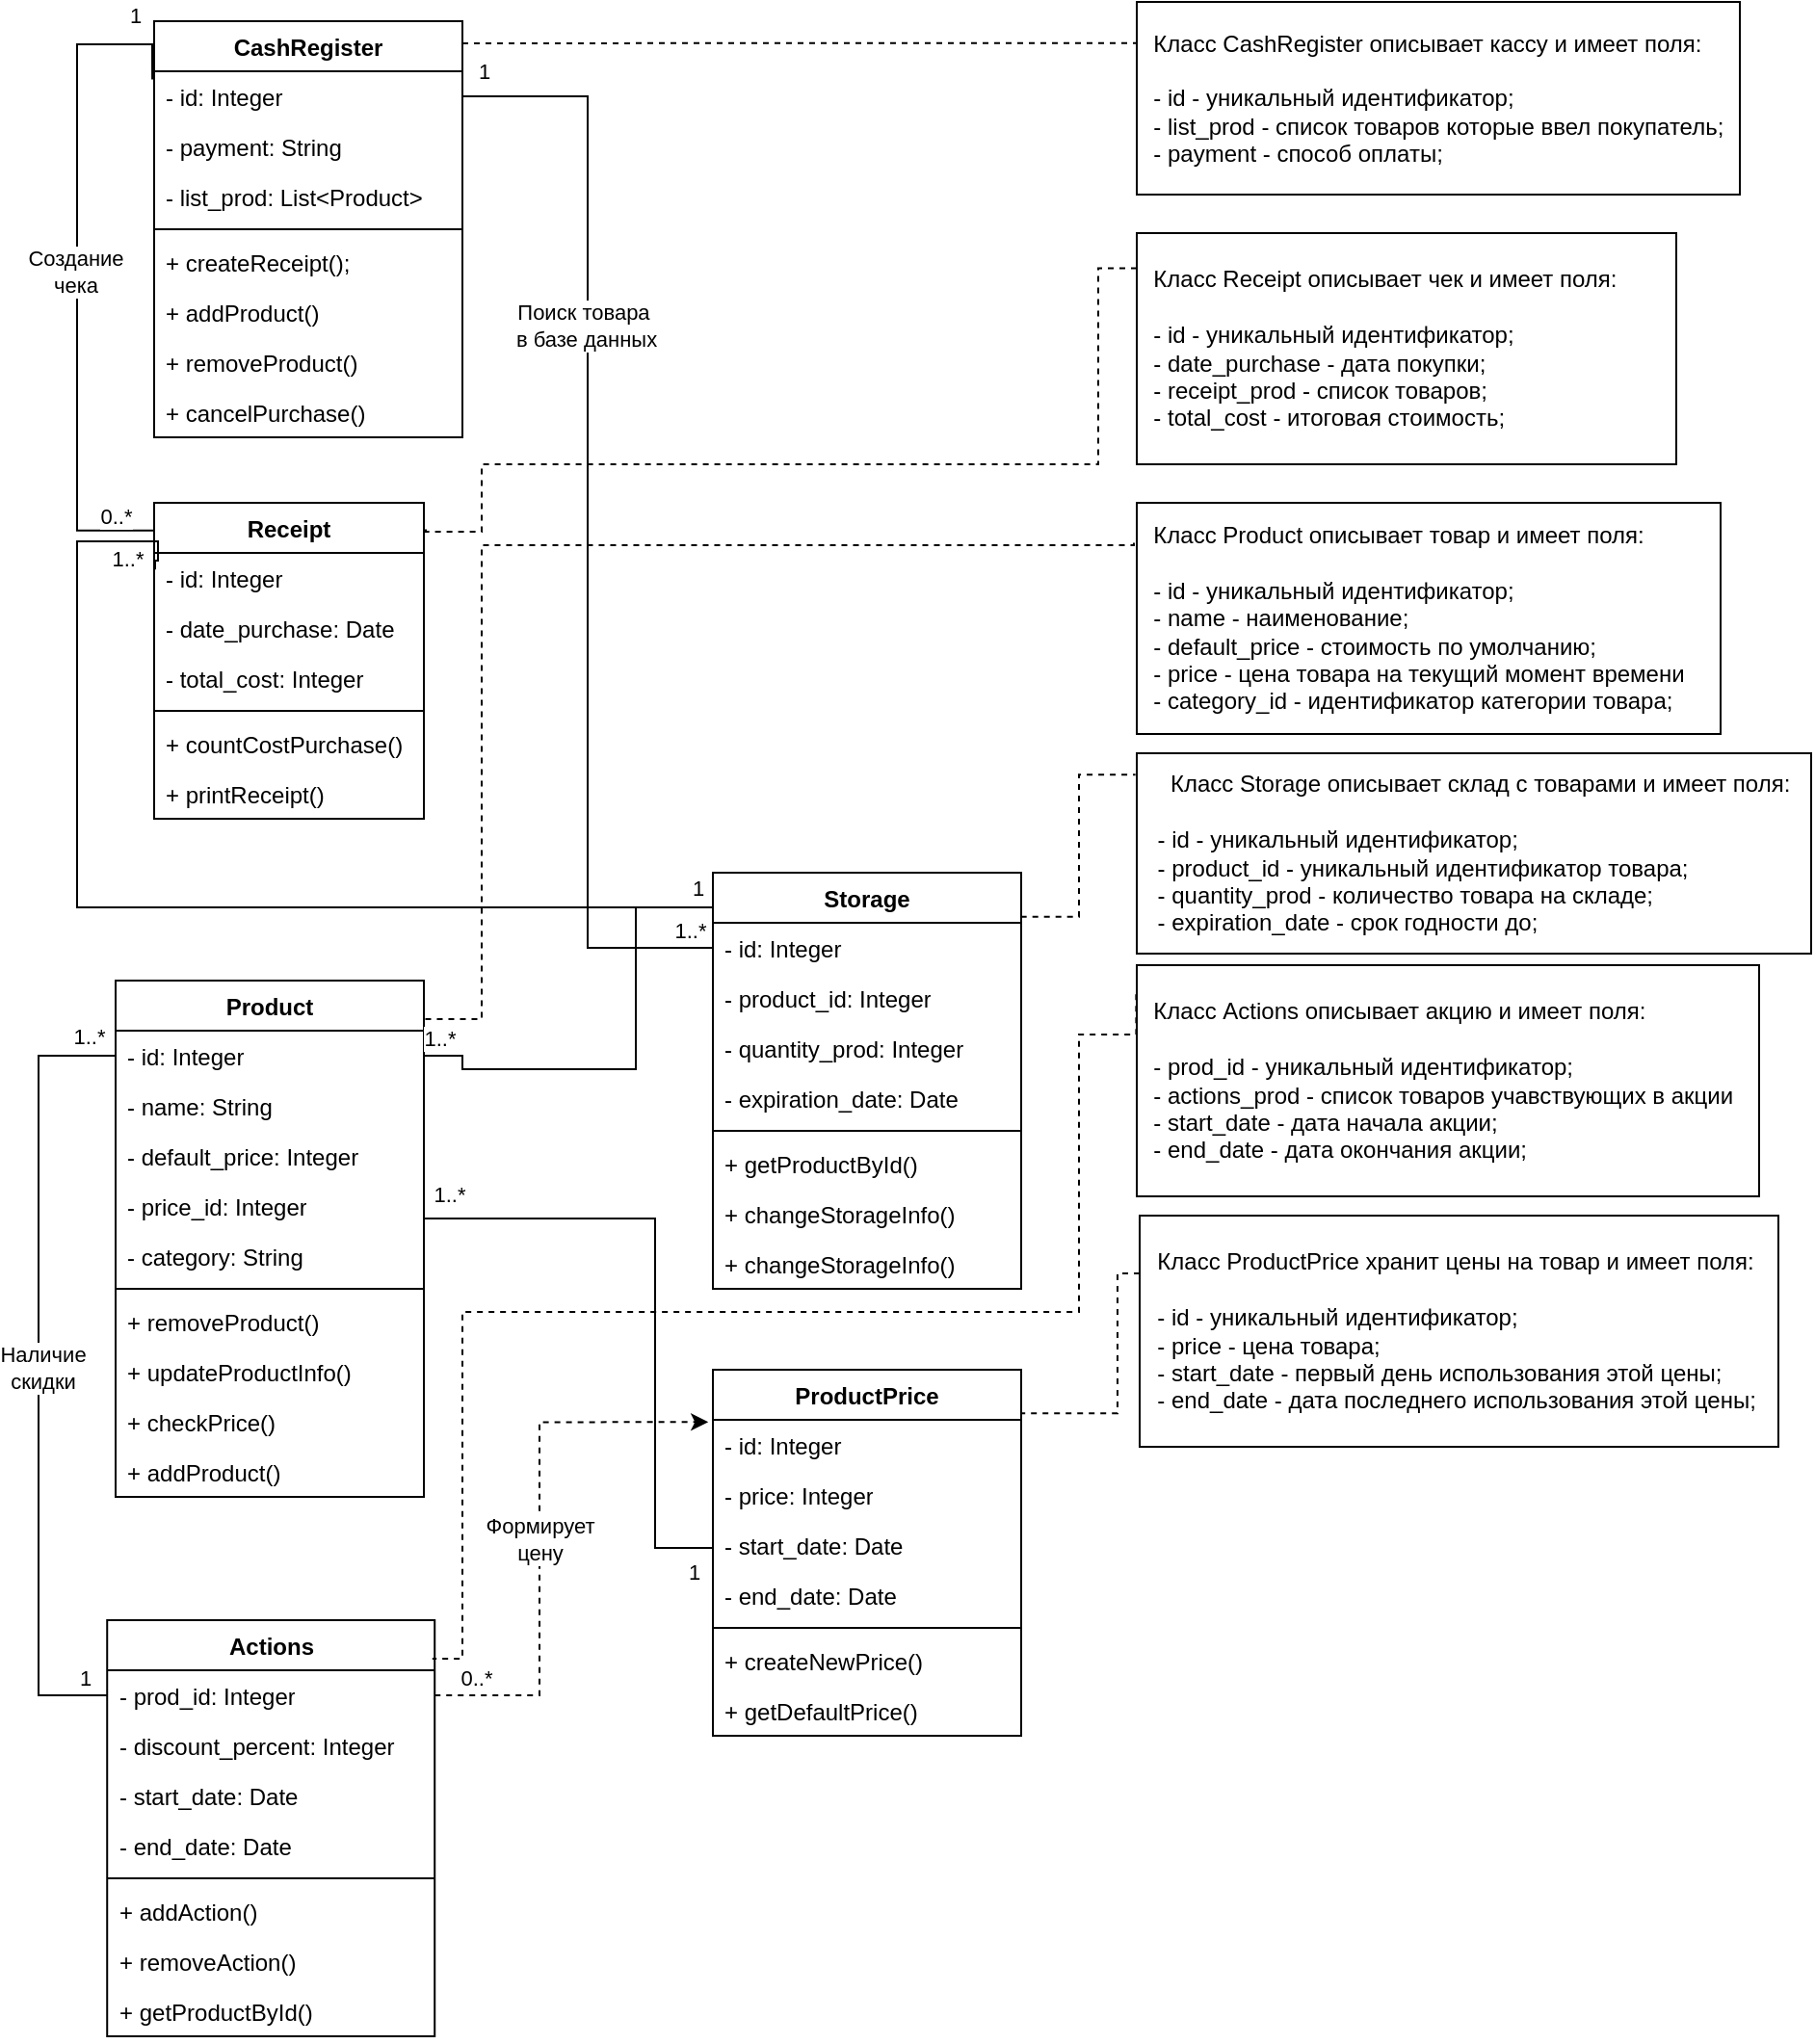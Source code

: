 <mxfile version="24.8.3" pages="3">
  <diagram name="Страница — 1" id="jcjPnnef1QimTesesR7c">
    <mxGraphModel dx="1041" dy="1749" grid="1" gridSize="10" guides="1" tooltips="1" connect="1" arrows="1" fold="1" page="1" pageScale="1" pageWidth="827" pageHeight="1169" math="0" shadow="0">
      <root>
        <mxCell id="0" />
        <mxCell id="1" parent="0" />
        <mxCell id="q1_f-fq9vrWVQxnhj_u6-1" value="Product" style="swimlane;fontStyle=1;align=center;verticalAlign=top;childLayout=stackLayout;horizontal=1;startSize=26;horizontalStack=0;resizeParent=1;resizeParentMax=0;resizeLast=0;collapsible=1;marginBottom=0;whiteSpace=wrap;html=1;" vertex="1" parent="1">
          <mxGeometry x="60" y="-632" width="160" height="268" as="geometry" />
        </mxCell>
        <mxCell id="q1_f-fq9vrWVQxnhj_u6-5" value="- id: Integer" style="text;strokeColor=none;fillColor=none;align=left;verticalAlign=top;spacingLeft=4;spacingRight=4;overflow=hidden;rotatable=0;points=[[0,0.5],[1,0.5]];portConstraint=eastwest;whiteSpace=wrap;html=1;" vertex="1" parent="q1_f-fq9vrWVQxnhj_u6-1">
          <mxGeometry y="26" width="160" height="26" as="geometry" />
        </mxCell>
        <mxCell id="q1_f-fq9vrWVQxnhj_u6-6" value="- name: String" style="text;strokeColor=none;fillColor=none;align=left;verticalAlign=top;spacingLeft=4;spacingRight=4;overflow=hidden;rotatable=0;points=[[0,0.5],[1,0.5]];portConstraint=eastwest;whiteSpace=wrap;html=1;" vertex="1" parent="q1_f-fq9vrWVQxnhj_u6-1">
          <mxGeometry y="52" width="160" height="26" as="geometry" />
        </mxCell>
        <mxCell id="q1_f-fq9vrWVQxnhj_u6-7" value="- default_price: Integer" style="text;strokeColor=none;fillColor=none;align=left;verticalAlign=top;spacingLeft=4;spacingRight=4;overflow=hidden;rotatable=0;points=[[0,0.5],[1,0.5]];portConstraint=eastwest;whiteSpace=wrap;html=1;" vertex="1" parent="q1_f-fq9vrWVQxnhj_u6-1">
          <mxGeometry y="78" width="160" height="26" as="geometry" />
        </mxCell>
        <mxCell id="q1_f-fq9vrWVQxnhj_u6-145" value="- price_id: Integer" style="text;strokeColor=none;fillColor=none;align=left;verticalAlign=top;spacingLeft=4;spacingRight=4;overflow=hidden;rotatable=0;points=[[0,0.5],[1,0.5]];portConstraint=eastwest;whiteSpace=wrap;html=1;" vertex="1" parent="q1_f-fq9vrWVQxnhj_u6-1">
          <mxGeometry y="104" width="160" height="26" as="geometry" />
        </mxCell>
        <mxCell id="q1_f-fq9vrWVQxnhj_u6-2" value="- category: String" style="text;strokeColor=none;fillColor=none;align=left;verticalAlign=top;spacingLeft=4;spacingRight=4;overflow=hidden;rotatable=0;points=[[0,0.5],[1,0.5]];portConstraint=eastwest;whiteSpace=wrap;html=1;" vertex="1" parent="q1_f-fq9vrWVQxnhj_u6-1">
          <mxGeometry y="130" width="160" height="26" as="geometry" />
        </mxCell>
        <mxCell id="q1_f-fq9vrWVQxnhj_u6-3" value="" style="line;strokeWidth=1;fillColor=none;align=left;verticalAlign=middle;spacingTop=-1;spacingLeft=3;spacingRight=3;rotatable=0;labelPosition=right;points=[];portConstraint=eastwest;strokeColor=inherit;" vertex="1" parent="q1_f-fq9vrWVQxnhj_u6-1">
          <mxGeometry y="156" width="160" height="8" as="geometry" />
        </mxCell>
        <mxCell id="q1_f-fq9vrWVQxnhj_u6-174" value="+ removeProduct&lt;span style=&quot;color: rgba(0, 0, 0, 0); font-family: monospace; font-size: 0px; text-wrap: nowrap;&quot;&gt;%3CmxGraphModel%3E%3Croot%3E%3CmxCell%20id%3D%220%22%2F%3E%3CmxCell%20id%3D%221%22%20parent%3D%220%22%2F%3E%3CmxCell%20id%3D%222%22%20value%3D%22%2B%20addPurchase()%22%20style%3D%22text%3BstrokeColor%3Dnone%3BfillColor%3Dnone%3Balign%3Dleft%3BverticalAlign%3Dtop%3BspacingLeft%3D4%3BspacingRight%3D4%3Boverflow%3Dhidden%3Brotatable%3D0%3Bpoints%3D%5B%5B0%2C0.5%5D%2C%5B1%2C0.5%5D%5D%3BportConstraint%3Deastwest%3BwhiteSpace%3Dwrap%3Bhtml%3D1%3B%22%20vertex%3D%221%22%20parent%3D%221%22%3E%3CmxGeometry%20x%3D%2280%22%20y%3D%22-1018%22%20width%3D%22300%22%20height%3D%2226%22%20as%3D%22geometry%22%2F%3E%3C%2FmxCell%3E%3C%2Froot%3E%3C%2FmxGraphModel%3E&lt;/span&gt;()" style="text;strokeColor=none;fillColor=none;align=left;verticalAlign=top;spacingLeft=4;spacingRight=4;overflow=hidden;rotatable=0;points=[[0,0.5],[1,0.5]];portConstraint=eastwest;whiteSpace=wrap;html=1;" vertex="1" parent="q1_f-fq9vrWVQxnhj_u6-1">
          <mxGeometry y="164" width="160" height="26" as="geometry" />
        </mxCell>
        <mxCell id="v9kxkG_zyB19dAh2QHiG-1" value="+ updateProductInfo()" style="text;strokeColor=none;fillColor=none;align=left;verticalAlign=top;spacingLeft=4;spacingRight=4;overflow=hidden;rotatable=0;points=[[0,0.5],[1,0.5]];portConstraint=eastwest;whiteSpace=wrap;html=1;" vertex="1" parent="q1_f-fq9vrWVQxnhj_u6-1">
          <mxGeometry y="190" width="160" height="26" as="geometry" />
        </mxCell>
        <mxCell id="_yGRTIE5_Ba3LRjBUGZT-1" value="+ checkPrice()" style="text;strokeColor=none;fillColor=none;align=left;verticalAlign=top;spacingLeft=4;spacingRight=4;overflow=hidden;rotatable=0;points=[[0,0.5],[1,0.5]];portConstraint=eastwest;whiteSpace=wrap;html=1;" vertex="1" parent="q1_f-fq9vrWVQxnhj_u6-1">
          <mxGeometry y="216" width="160" height="26" as="geometry" />
        </mxCell>
        <mxCell id="q1_f-fq9vrWVQxnhj_u6-179" value="+ addProduct&lt;span style=&quot;color: rgba(0, 0, 0, 0); font-family: monospace; font-size: 0px; text-wrap: nowrap;&quot;&gt;%3CmxGraphModel%3E%3Croot%3E%3CmxCell%20id%3D%220%22%2F%3E%3CmxCell%20id%3D%221%22%20parent%3D%220%22%2F%3E%3CmxCell%20id%3D%222%22%20value%3D%22%2B%20addPurchase()%22%20style%3D%22text%3BstrokeColor%3Dnone%3BfillColor%3Dnone%3Balign%3Dleft%3BverticalAlign%3Dtop%3BspacingLeft%3D4%3BspacingRight%3D4%3Boverflow%3Dhidden%3Brotatable%3D0%3Bpoints%3D%5B%5B0%2C0.5%5D%2C%5B1%2C0.5%5D%5D%3BportConstraint%3Deastwest%3BwhiteSpace%3Dwrap%3Bhtml%3D1%3B%22%20vertex%3D%221%22%20parent%3D%221%22%3E%3CmxGeometry%20x%3D%2280%22%20y%3D%22-1018%22%20width%3D%22300%22%20height%3D%2226%22%20as%3D%22geometry%22%2F%3E%3C%2FmxCell%3E%3C%2Froot%3E%3C%2FmxGraphModel%3E&lt;/span&gt;()" style="text;strokeColor=none;fillColor=none;align=left;verticalAlign=top;spacingLeft=4;spacingRight=4;overflow=hidden;rotatable=0;points=[[0,0.5],[1,0.5]];portConstraint=eastwest;whiteSpace=wrap;html=1;" vertex="1" parent="q1_f-fq9vrWVQxnhj_u6-1">
          <mxGeometry y="242" width="160" height="26" as="geometry" />
        </mxCell>
        <mxCell id="q1_f-fq9vrWVQxnhj_u6-8" value="&amp;nbsp; Класс Product описывает товар и имеет поля:&amp;nbsp;&lt;div&gt;&lt;br&gt;&lt;div&gt;&amp;nbsp; - id - уникальный идентификатор;&lt;/div&gt;&lt;div&gt;&amp;nbsp; - name - наименование;&lt;/div&gt;&lt;div&gt;&amp;nbsp; - default_price - стоимость по умолчанию;&lt;/div&gt;&lt;div&gt;&amp;nbsp; - price - цена товара на текущий момент времени&lt;/div&gt;&lt;div&gt;&amp;nbsp; - category_id - идентификатор категории товара;&lt;/div&gt;&lt;/div&gt;" style="html=1;dropTarget=0;whiteSpace=wrap;align=left;" vertex="1" parent="1">
          <mxGeometry x="590" y="-880" width="303" height="120" as="geometry" />
        </mxCell>
        <mxCell id="q1_f-fq9vrWVQxnhj_u6-12" value="Storage" style="swimlane;fontStyle=1;align=center;verticalAlign=top;childLayout=stackLayout;horizontal=1;startSize=26;horizontalStack=0;resizeParent=1;resizeParentMax=0;resizeLast=0;collapsible=1;marginBottom=0;whiteSpace=wrap;html=1;" vertex="1" parent="1">
          <mxGeometry x="370" y="-688" width="160" height="216" as="geometry" />
        </mxCell>
        <mxCell id="q1_f-fq9vrWVQxnhj_u6-20" value="- id: Integer" style="text;strokeColor=none;fillColor=none;align=left;verticalAlign=top;spacingLeft=4;spacingRight=4;overflow=hidden;rotatable=0;points=[[0,0.5],[1,0.5]];portConstraint=eastwest;whiteSpace=wrap;html=1;" vertex="1" parent="q1_f-fq9vrWVQxnhj_u6-12">
          <mxGeometry y="26" width="160" height="26" as="geometry" />
        </mxCell>
        <mxCell id="q1_f-fq9vrWVQxnhj_u6-21" value="- product_id: Integer" style="text;strokeColor=none;fillColor=none;align=left;verticalAlign=top;spacingLeft=4;spacingRight=4;overflow=hidden;rotatable=0;points=[[0,0.5],[1,0.5]];portConstraint=eastwest;whiteSpace=wrap;html=1;" vertex="1" parent="q1_f-fq9vrWVQxnhj_u6-12">
          <mxGeometry y="52" width="160" height="26" as="geometry" />
        </mxCell>
        <mxCell id="q1_f-fq9vrWVQxnhj_u6-13" value="- quantity_prod: Integer" style="text;strokeColor=none;fillColor=none;align=left;verticalAlign=top;spacingLeft=4;spacingRight=4;overflow=hidden;rotatable=0;points=[[0,0.5],[1,0.5]];portConstraint=eastwest;whiteSpace=wrap;html=1;" vertex="1" parent="q1_f-fq9vrWVQxnhj_u6-12">
          <mxGeometry y="78" width="160" height="26" as="geometry" />
        </mxCell>
        <mxCell id="q1_f-fq9vrWVQxnhj_u6-39" value="- expiration_date: Date" style="text;strokeColor=none;fillColor=none;align=left;verticalAlign=top;spacingLeft=4;spacingRight=4;overflow=hidden;rotatable=0;points=[[0,0.5],[1,0.5]];portConstraint=eastwest;whiteSpace=wrap;html=1;" vertex="1" parent="q1_f-fq9vrWVQxnhj_u6-12">
          <mxGeometry y="104" width="160" height="26" as="geometry" />
        </mxCell>
        <mxCell id="q1_f-fq9vrWVQxnhj_u6-14" value="" style="line;strokeWidth=1;fillColor=none;align=left;verticalAlign=middle;spacingTop=-1;spacingLeft=3;spacingRight=3;rotatable=0;labelPosition=right;points=[];portConstraint=eastwest;strokeColor=inherit;" vertex="1" parent="q1_f-fq9vrWVQxnhj_u6-12">
          <mxGeometry y="130" width="160" height="8" as="geometry" />
        </mxCell>
        <mxCell id="q1_f-fq9vrWVQxnhj_u6-172" value="+ getProductById()" style="text;strokeColor=none;fillColor=none;align=left;verticalAlign=top;spacingLeft=4;spacingRight=4;overflow=hidden;rotatable=0;points=[[0,0.5],[1,0.5]];portConstraint=eastwest;whiteSpace=wrap;html=1;" vertex="1" parent="q1_f-fq9vrWVQxnhj_u6-12">
          <mxGeometry y="138" width="160" height="26" as="geometry" />
        </mxCell>
        <mxCell id="q1_f-fq9vrWVQxnhj_u6-185" value="+ changeStorageInfo()" style="text;strokeColor=none;fillColor=none;align=left;verticalAlign=top;spacingLeft=4;spacingRight=4;overflow=hidden;rotatable=0;points=[[0,0.5],[1,0.5]];portConstraint=eastwest;whiteSpace=wrap;html=1;" vertex="1" parent="q1_f-fq9vrWVQxnhj_u6-12">
          <mxGeometry y="164" width="160" height="26" as="geometry" />
        </mxCell>
        <mxCell id="yI-_wJkDL6_NfuWuRQ7f-1" value="+ changeStorageInfo()" style="text;strokeColor=none;fillColor=none;align=left;verticalAlign=top;spacingLeft=4;spacingRight=4;overflow=hidden;rotatable=0;points=[[0,0.5],[1,0.5]];portConstraint=eastwest;whiteSpace=wrap;html=1;" vertex="1" parent="q1_f-fq9vrWVQxnhj_u6-12">
          <mxGeometry y="190" width="160" height="26" as="geometry" />
        </mxCell>
        <mxCell id="q1_f-fq9vrWVQxnhj_u6-16" value="&lt;div style=&quot;text-align: left;&quot;&gt;&lt;span style=&quot;background-color: initial;&quot;&gt;&amp;nbsp; Класс Storage описывает склад с товарами и имеет поля:&lt;/span&gt;&lt;/div&gt;&lt;div style=&quot;text-align: left;&quot;&gt;&lt;span style=&quot;background-color: initial;&quot;&gt;&lt;br&gt;&lt;/span&gt;&lt;/div&gt;&lt;div style=&quot;text-align: left;&quot;&gt;&lt;span style=&quot;background-color: initial;&quot;&gt;- id - уникальный идентификатор;&lt;/span&gt;&lt;br&gt;&lt;/div&gt;&lt;div style=&quot;text-align: left;&quot;&gt;- product_id - уникальный идентификатор товара;&amp;nbsp;&lt;/div&gt;&lt;div style=&quot;text-align: left;&quot;&gt;&lt;span style=&quot;background-color: initial;&quot;&gt;- quantity_prod - количество товара на складе;&lt;/span&gt;&lt;/div&gt;&lt;div style=&quot;text-align: left;&quot;&gt;- expiration_date - срок годности до;&lt;br&gt;&lt;/div&gt;" style="html=1;dropTarget=0;whiteSpace=wrap;perimeterSpacing=0;" vertex="1" parent="1">
          <mxGeometry x="590" y="-750" width="350" height="104" as="geometry" />
        </mxCell>
        <mxCell id="q1_f-fq9vrWVQxnhj_u6-22" style="edgeStyle=orthogonalEdgeStyle;rounded=0;orthogonalLoop=1;jettySize=auto;html=1;dashed=1;endArrow=none;endFill=0;exitX=-0.005;exitY=0.173;exitDx=0;exitDy=0;exitPerimeter=0;entryX=1;entryY=0.069;entryDx=0;entryDy=0;entryPerimeter=0;" edge="1" parent="1" source="q1_f-fq9vrWVQxnhj_u6-8" target="q1_f-fq9vrWVQxnhj_u6-1">
          <mxGeometry relative="1" as="geometry">
            <mxPoint x="-1" y="-700" as="sourcePoint" />
            <mxPoint x="48.4" y="-701.38" as="targetPoint" />
            <Array as="points">
              <mxPoint x="250" y="-858" />
              <mxPoint x="250" y="-612" />
              <mxPoint x="220" y="-612" />
            </Array>
          </mxGeometry>
        </mxCell>
        <mxCell id="q1_f-fq9vrWVQxnhj_u6-23" style="edgeStyle=orthogonalEdgeStyle;rounded=0;orthogonalLoop=1;jettySize=auto;html=1;exitX=0.999;exitY=0.106;exitDx=0;exitDy=0;entryX=-0.002;entryY=0.107;entryDx=0;entryDy=0;entryPerimeter=0;exitPerimeter=0;endArrow=none;endFill=0;dashed=1;" edge="1" parent="1" source="q1_f-fq9vrWVQxnhj_u6-12" target="q1_f-fq9vrWVQxnhj_u6-16">
          <mxGeometry relative="1" as="geometry">
            <mxPoint x="560" y="-722.8" as="sourcePoint" />
          </mxGeometry>
        </mxCell>
        <mxCell id="q1_f-fq9vrWVQxnhj_u6-24" style="edgeStyle=orthogonalEdgeStyle;rounded=0;orthogonalLoop=1;jettySize=auto;html=1;exitX=1;exitY=0.5;exitDx=0;exitDy=0;endArrow=none;endFill=0;startArrow=none;startFill=0;entryX=0.001;entryY=0.084;entryDx=0;entryDy=0;entryPerimeter=0;" edge="1" parent="1" source="q1_f-fq9vrWVQxnhj_u6-5" target="q1_f-fq9vrWVQxnhj_u6-12">
          <mxGeometry relative="1" as="geometry">
            <mxPoint x="360" y="-660" as="targetPoint" />
            <Array as="points">
              <mxPoint x="240" y="-593" />
              <mxPoint x="240" y="-586" />
              <mxPoint x="330" y="-586" />
              <mxPoint x="330" y="-670" />
              <mxPoint x="370" y="-670" />
            </Array>
          </mxGeometry>
        </mxCell>
        <mxCell id="q1_f-fq9vrWVQxnhj_u6-126" value="1..*" style="edgeLabel;html=1;align=center;verticalAlign=middle;resizable=0;points=[];" vertex="1" connectable="0" parent="q1_f-fq9vrWVQxnhj_u6-24">
          <mxGeometry x="-0.868" y="-2" relative="1" as="geometry">
            <mxPoint x="-8" y="-11" as="offset" />
          </mxGeometry>
        </mxCell>
        <mxCell id="q1_f-fq9vrWVQxnhj_u6-40" value="Actions" style="swimlane;fontStyle=1;align=center;verticalAlign=top;childLayout=stackLayout;horizontal=1;startSize=26;horizontalStack=0;resizeParent=1;resizeParentMax=0;resizeLast=0;collapsible=1;marginBottom=0;whiteSpace=wrap;html=1;" vertex="1" parent="1">
          <mxGeometry x="55.61" y="-300" width="170" height="216" as="geometry" />
        </mxCell>
        <mxCell id="q1_f-fq9vrWVQxnhj_u6-44" value="- prod_id: Integer" style="text;strokeColor=none;fillColor=none;align=left;verticalAlign=top;spacingLeft=4;spacingRight=4;overflow=hidden;rotatable=0;points=[[0,0.5],[1,0.5]];portConstraint=eastwest;whiteSpace=wrap;html=1;" vertex="1" parent="q1_f-fq9vrWVQxnhj_u6-40">
          <mxGeometry y="26" width="170" height="26" as="geometry" />
        </mxCell>
        <mxCell id="q1_f-fq9vrWVQxnhj_u6-180" value="- discount_percent: Integer" style="text;strokeColor=none;fillColor=none;align=left;verticalAlign=top;spacingLeft=4;spacingRight=4;overflow=hidden;rotatable=0;points=[[0,0.5],[1,0.5]];portConstraint=eastwest;whiteSpace=wrap;html=1;" vertex="1" parent="q1_f-fq9vrWVQxnhj_u6-40">
          <mxGeometry y="52" width="170" height="26" as="geometry" />
        </mxCell>
        <mxCell id="q1_f-fq9vrWVQxnhj_u6-41" value="- start_date: Date" style="text;strokeColor=none;fillColor=none;align=left;verticalAlign=top;spacingLeft=4;spacingRight=4;overflow=hidden;rotatable=0;points=[[0,0.5],[1,0.5]];portConstraint=eastwest;whiteSpace=wrap;html=1;" vertex="1" parent="q1_f-fq9vrWVQxnhj_u6-40">
          <mxGeometry y="78" width="170" height="26" as="geometry" />
        </mxCell>
        <mxCell id="q1_f-fq9vrWVQxnhj_u6-45" value="- end_date: Date" style="text;strokeColor=none;fillColor=none;align=left;verticalAlign=top;spacingLeft=4;spacingRight=4;overflow=hidden;rotatable=0;points=[[0,0.5],[1,0.5]];portConstraint=eastwest;whiteSpace=wrap;html=1;" vertex="1" parent="q1_f-fq9vrWVQxnhj_u6-40">
          <mxGeometry y="104" width="170" height="26" as="geometry" />
        </mxCell>
        <mxCell id="q1_f-fq9vrWVQxnhj_u6-42" value="" style="line;strokeWidth=1;fillColor=none;align=left;verticalAlign=middle;spacingTop=-1;spacingLeft=3;spacingRight=3;rotatable=0;labelPosition=right;points=[];portConstraint=eastwest;strokeColor=inherit;" vertex="1" parent="q1_f-fq9vrWVQxnhj_u6-40">
          <mxGeometry y="130" width="170" height="8" as="geometry" />
        </mxCell>
        <mxCell id="q1_f-fq9vrWVQxnhj_u6-178" value="+ addAction&lt;span style=&quot;color: rgba(0, 0, 0, 0); font-family: monospace; font-size: 0px; text-wrap: nowrap;&quot;&gt;%3CmxGraphModel%3E%3Croot%3E%3CmxCell%20id%3D%220%22%2F%3E%3CmxCell%20id%3D%221%22%20parent%3D%220%22%2F%3E%3CmxCell%20id%3D%222%22%20value%3D%22%2B%20addPurchase()%22%20style%3D%22text%3BstrokeColor%3Dnone%3BfillColor%3Dnone%3Balign%3Dleft%3BverticalAlign%3Dtop%3BspacingLeft%3D4%3BspacingRight%3D4%3Boverflow%3Dhidden%3Brotatable%3D0%3Bpoints%3D%5B%5B0%2C0.5%5D%2C%5B1%2C0.5%5D%5D%3BportConstraint%3Deastwest%3BwhiteSpace%3Dwrap%3Bhtml%3D1%3B%22%20vertex%3D%221%22%20parent%3D%221%22%3E%3CmxGeometry%20x%3D%2280%22%20y%3D%22-1018%22%20width%3D%22300%22%20height%3D%2226%22%20as%3D%22geometry%22%2F%3E%3C%2FmxCell%3E%3C%2Froot%3E%3C%2FmxGraphModel%3E&lt;/span&gt;()" style="text;strokeColor=none;fillColor=none;align=left;verticalAlign=top;spacingLeft=4;spacingRight=4;overflow=hidden;rotatable=0;points=[[0,0.5],[1,0.5]];portConstraint=eastwest;whiteSpace=wrap;html=1;" vertex="1" parent="q1_f-fq9vrWVQxnhj_u6-40">
          <mxGeometry y="138" width="170" height="26" as="geometry" />
        </mxCell>
        <mxCell id="q1_f-fq9vrWVQxnhj_u6-177" value="+ removeAction&lt;span style=&quot;color: rgba(0, 0, 0, 0); font-family: monospace; font-size: 0px; text-wrap: nowrap;&quot;&gt;%3CmxGraphModel%3E%3Croot%3E%3CmxCell%20id%3D%220%22%2F%3E%3CmxCell%20id%3D%221%22%20parent%3D%220%22%2F%3E%3CmxCell%20id%3D%222%22%20value%3D%22%2B%20addPurchase()%22%20style%3D%22text%3BstrokeColor%3Dnone%3BfillColor%3Dnone%3Balign%3Dleft%3BverticalAlign%3Dtop%3BspacingLeft%3D4%3BspacingRight%3D4%3Boverflow%3Dhidden%3Brotatable%3D0%3Bpoints%3D%5B%5B0%2C0.5%5D%2C%5B1%2C0.5%5D%5D%3BportConstraint%3Deastwest%3BwhiteSpace%3Dwrap%3Bhtml%3D1%3B%22%20vertex%3D%221%22%20parent%3D%221%22%3E%3CmxGeometry%20x%3D%2280%22%20y%3D%22-1018%22%20width%3D%22300%22%20height%3D%2226%22%20as%3D%22geometry%22%2F%3E%3C%2FmxCell%3E%3C%2Froot%3E%3C%2FmxGraphModel%3E&lt;/span&gt;()" style="text;strokeColor=none;fillColor=none;align=left;verticalAlign=top;spacingLeft=4;spacingRight=4;overflow=hidden;rotatable=0;points=[[0,0.5],[1,0.5]];portConstraint=eastwest;whiteSpace=wrap;html=1;" vertex="1" parent="q1_f-fq9vrWVQxnhj_u6-40">
          <mxGeometry y="164" width="170" height="26" as="geometry" />
        </mxCell>
        <mxCell id="o7gWu0hmHGkRNbulVBSx-1" value="+ getProductById()" style="text;strokeColor=none;fillColor=none;align=left;verticalAlign=top;spacingLeft=4;spacingRight=4;overflow=hidden;rotatable=0;points=[[0,0.5],[1,0.5]];portConstraint=eastwest;whiteSpace=wrap;html=1;" vertex="1" parent="q1_f-fq9vrWVQxnhj_u6-40">
          <mxGeometry y="190" width="170" height="26" as="geometry" />
        </mxCell>
        <mxCell id="q1_f-fq9vrWVQxnhj_u6-81" value="&amp;nbsp; Класс Actions описывает акцию и имеет поля:&amp;nbsp;&lt;div&gt;&lt;br&gt;&lt;div&gt;&amp;nbsp; - prod_id - уникальный идентификатор;&lt;/div&gt;&lt;div&gt;&amp;nbsp; - actions_prod - список товаров учавствующих в акции&lt;br&gt;&lt;/div&gt;&lt;div&gt;&lt;span style=&quot;background-color: initial;&quot;&gt;&amp;nbsp; - start_date - дата начала акции;&lt;/span&gt;&lt;br&gt;&lt;/div&gt;&lt;/div&gt;&lt;div&gt;&amp;nbsp; - end_date - дата окончания акции;&lt;/div&gt;" style="html=1;dropTarget=0;whiteSpace=wrap;align=left;" vertex="1" parent="1">
          <mxGeometry x="590" y="-640" width="323" height="120" as="geometry" />
        </mxCell>
        <mxCell id="q1_f-fq9vrWVQxnhj_u6-82" style="edgeStyle=orthogonalEdgeStyle;rounded=0;orthogonalLoop=1;jettySize=auto;html=1;entryX=0.993;entryY=0.092;entryDx=0;entryDy=0;entryPerimeter=0;endArrow=none;endFill=0;dashed=1;exitX=-0.001;exitY=0.126;exitDx=0;exitDy=0;exitPerimeter=0;" edge="1" parent="1" source="q1_f-fq9vrWVQxnhj_u6-81" target="q1_f-fq9vrWVQxnhj_u6-40">
          <mxGeometry relative="1" as="geometry">
            <mxPoint x="-40" y="-440" as="sourcePoint" />
            <mxPoint x="-20.0" y="-442.9" as="targetPoint" />
            <Array as="points">
              <mxPoint x="590" y="-604" />
              <mxPoint x="560" y="-604" />
              <mxPoint x="560" y="-460" />
              <mxPoint x="240" y="-460" />
              <mxPoint x="240" y="-280" />
              <mxPoint x="224" y="-280" />
            </Array>
          </mxGeometry>
        </mxCell>
        <mxCell id="q1_f-fq9vrWVQxnhj_u6-86" value="Receipt" style="swimlane;fontStyle=1;align=center;verticalAlign=top;childLayout=stackLayout;horizontal=1;startSize=26;horizontalStack=0;resizeParent=1;resizeParentMax=0;resizeLast=0;collapsible=1;marginBottom=0;whiteSpace=wrap;html=1;" vertex="1" parent="1">
          <mxGeometry x="80" y="-880" width="140" height="164" as="geometry" />
        </mxCell>
        <mxCell id="q1_f-fq9vrWVQxnhj_u6-90" value="- id: Integer" style="text;strokeColor=none;fillColor=none;align=left;verticalAlign=top;spacingLeft=4;spacingRight=4;overflow=hidden;rotatable=0;points=[[0,0.5],[1,0.5]];portConstraint=eastwest;whiteSpace=wrap;html=1;" vertex="1" parent="q1_f-fq9vrWVQxnhj_u6-86">
          <mxGeometry y="26" width="140" height="26" as="geometry" />
        </mxCell>
        <mxCell id="q1_f-fq9vrWVQxnhj_u6-91" value="- date_purchase: Date" style="text;strokeColor=none;fillColor=none;align=left;verticalAlign=top;spacingLeft=4;spacingRight=4;overflow=hidden;rotatable=0;points=[[0,0.5],[1,0.5]];portConstraint=eastwest;whiteSpace=wrap;html=1;" vertex="1" parent="q1_f-fq9vrWVQxnhj_u6-86">
          <mxGeometry y="52" width="140" height="26" as="geometry" />
        </mxCell>
        <mxCell id="q1_f-fq9vrWVQxnhj_u6-93" value="- total_cost: Integer" style="text;strokeColor=none;fillColor=none;align=left;verticalAlign=top;spacingLeft=4;spacingRight=4;overflow=hidden;rotatable=0;points=[[0,0.5],[1,0.5]];portConstraint=eastwest;whiteSpace=wrap;html=1;" vertex="1" parent="q1_f-fq9vrWVQxnhj_u6-86">
          <mxGeometry y="78" width="140" height="26" as="geometry" />
        </mxCell>
        <mxCell id="q1_f-fq9vrWVQxnhj_u6-88" value="" style="line;strokeWidth=1;fillColor=none;align=left;verticalAlign=middle;spacingTop=-1;spacingLeft=3;spacingRight=3;rotatable=0;labelPosition=right;points=[];portConstraint=eastwest;strokeColor=inherit;" vertex="1" parent="q1_f-fq9vrWVQxnhj_u6-86">
          <mxGeometry y="104" width="140" height="8" as="geometry" />
        </mxCell>
        <mxCell id="q1_f-fq9vrWVQxnhj_u6-171" value="+ countCostPurchase()" style="text;strokeColor=none;fillColor=none;align=left;verticalAlign=top;spacingLeft=4;spacingRight=4;overflow=hidden;rotatable=0;points=[[0,0.5],[1,0.5]];portConstraint=eastwest;whiteSpace=wrap;html=1;" vertex="1" parent="q1_f-fq9vrWVQxnhj_u6-86">
          <mxGeometry y="112" width="140" height="26" as="geometry" />
        </mxCell>
        <mxCell id="q1_f-fq9vrWVQxnhj_u6-175" value="+ printReceipt()" style="text;strokeColor=none;fillColor=none;align=left;verticalAlign=top;spacingLeft=4;spacingRight=4;overflow=hidden;rotatable=0;points=[[0,0.5],[1,0.5]];portConstraint=eastwest;whiteSpace=wrap;html=1;" vertex="1" parent="q1_f-fq9vrWVQxnhj_u6-86">
          <mxGeometry y="138" width="140" height="26" as="geometry" />
        </mxCell>
        <mxCell id="q1_f-fq9vrWVQxnhj_u6-107" value="CashRegister" style="swimlane;fontStyle=1;align=center;verticalAlign=top;childLayout=stackLayout;horizontal=1;startSize=26;horizontalStack=0;resizeParent=1;resizeParentMax=0;resizeLast=0;collapsible=1;marginBottom=0;whiteSpace=wrap;html=1;" vertex="1" parent="1">
          <mxGeometry x="80" y="-1130" width="160" height="216" as="geometry" />
        </mxCell>
        <mxCell id="q1_f-fq9vrWVQxnhj_u6-150" value="- id: Integer" style="text;strokeColor=none;fillColor=none;align=left;verticalAlign=top;spacingLeft=4;spacingRight=4;overflow=hidden;rotatable=0;points=[[0,0.5],[1,0.5]];portConstraint=eastwest;whiteSpace=wrap;html=1;" vertex="1" parent="q1_f-fq9vrWVQxnhj_u6-107">
          <mxGeometry y="26" width="160" height="26" as="geometry" />
        </mxCell>
        <mxCell id="q1_f-fq9vrWVQxnhj_u6-187" value="- payment: String" style="text;strokeColor=none;fillColor=none;align=left;verticalAlign=top;spacingLeft=4;spacingRight=4;overflow=hidden;rotatable=0;points=[[0,0.5],[1,0.5]];portConstraint=eastwest;whiteSpace=wrap;html=1;" vertex="1" parent="q1_f-fq9vrWVQxnhj_u6-107">
          <mxGeometry y="52" width="160" height="26" as="geometry" />
        </mxCell>
        <mxCell id="q1_f-fq9vrWVQxnhj_u6-117" value="- list_prod: List&amp;lt;Product&amp;gt;" style="text;strokeColor=none;fillColor=none;align=left;verticalAlign=top;spacingLeft=4;spacingRight=4;overflow=hidden;rotatable=0;points=[[0,0.5],[1,0.5]];portConstraint=eastwest;whiteSpace=wrap;html=1;" vertex="1" parent="q1_f-fq9vrWVQxnhj_u6-107">
          <mxGeometry y="78" width="160" height="26" as="geometry" />
        </mxCell>
        <mxCell id="q1_f-fq9vrWVQxnhj_u6-109" value="" style="line;strokeWidth=1;fillColor=none;align=left;verticalAlign=middle;spacingTop=-1;spacingLeft=3;spacingRight=3;rotatable=0;labelPosition=right;points=[];portConstraint=eastwest;strokeColor=inherit;" vertex="1" parent="q1_f-fq9vrWVQxnhj_u6-107">
          <mxGeometry y="104" width="160" height="8" as="geometry" />
        </mxCell>
        <mxCell id="q1_f-fq9vrWVQxnhj_u6-165" value="+ createReceipt();" style="text;strokeColor=none;fillColor=none;align=left;verticalAlign=top;spacingLeft=4;spacingRight=4;overflow=hidden;rotatable=0;points=[[0,0.5],[1,0.5]];portConstraint=eastwest;whiteSpace=wrap;html=1;" vertex="1" parent="q1_f-fq9vrWVQxnhj_u6-107">
          <mxGeometry y="112" width="160" height="26" as="geometry" />
        </mxCell>
        <mxCell id="q1_f-fq9vrWVQxnhj_u6-168" value="+ addProduct&lt;span style=&quot;color: rgba(0, 0, 0, 0); font-family: monospace; font-size: 0px; text-wrap: nowrap;&quot;&gt;%3CmxGraphModel%3E%3Croot%3E%3CmxCell%20id%3D%220%22%2F%3E%3CmxCell%20id%3D%221%22%20parent%3D%220%22%2F%3E%3CmxCell%20id%3D%222%22%20value%3D%22%2B%20addPurchase()%22%20style%3D%22text%3BstrokeColor%3Dnone%3BfillColor%3Dnone%3Balign%3Dleft%3BverticalAlign%3Dtop%3BspacingLeft%3D4%3BspacingRight%3D4%3Boverflow%3Dhidden%3Brotatable%3D0%3Bpoints%3D%5B%5B0%2C0.5%5D%2C%5B1%2C0.5%5D%5D%3BportConstraint%3Deastwest%3BwhiteSpace%3Dwrap%3Bhtml%3D1%3B%22%20vertex%3D%221%22%20parent%3D%221%22%3E%3CmxGeometry%20x%3D%2280%22%20y%3D%22-1018%22%20width%3D%22300%22%20height%3D%2226%22%20as%3D%22geometry%22%2F%3E%3C%2FmxCell%3E%3C%2Froot%3E%3C%2FmxGraphModel%3E&lt;/span&gt;()" style="text;strokeColor=none;fillColor=none;align=left;verticalAlign=top;spacingLeft=4;spacingRight=4;overflow=hidden;rotatable=0;points=[[0,0.5],[1,0.5]];portConstraint=eastwest;whiteSpace=wrap;html=1;" vertex="1" parent="q1_f-fq9vrWVQxnhj_u6-107">
          <mxGeometry y="138" width="160" height="26" as="geometry" />
        </mxCell>
        <mxCell id="q1_f-fq9vrWVQxnhj_u6-169" value="+ removeProduct&lt;span style=&quot;color: rgba(0, 0, 0, 0); font-family: monospace; font-size: 0px; text-wrap: nowrap;&quot;&gt;%3CmxGraphModel%3E%3Croot%3E%3CmxCell%20id%3D%220%22%2F%3E%3CmxCell%20id%3D%221%22%20parent%3D%220%22%2F%3E%3CmxCell%20id%3D%222%22%20value%3D%22%2B%20addPurchase()%22%20style%3D%22text%3BstrokeColor%3Dnone%3BfillColor%3Dnone%3Balign%3Dleft%3BverticalAlign%3Dtop%3BspacingLeft%3D4%3BspacingRight%3D4%3Boverflow%3Dhidden%3Brotatable%3D0%3Bpoints%3D%5B%5B0%2C0.5%5D%2C%5B1%2C0.5%5D%5D%3BportConstraint%3Deastwest%3BwhiteSpace%3Dwrap%3Bhtml%3D1%3B%22%20vertex%3D%221%22%20parent%3D%221%22%3E%3CmxGeometry%20x%3D%2280%22%20y%3D%22-1018%22%20width%3D%22300%22%20height%3D%2226%22%20as%3D%22geometry%22%2F%3E%3C%2FmxCell%3E%3C%2Froot%3E%3C%2FmxGraphModel%3E&lt;/span&gt;()" style="text;strokeColor=none;fillColor=none;align=left;verticalAlign=top;spacingLeft=4;spacingRight=4;overflow=hidden;rotatable=0;points=[[0,0.5],[1,0.5]];portConstraint=eastwest;whiteSpace=wrap;html=1;" vertex="1" parent="q1_f-fq9vrWVQxnhj_u6-107">
          <mxGeometry y="164" width="160" height="26" as="geometry" />
        </mxCell>
        <mxCell id="q1_f-fq9vrWVQxnhj_u6-167" value="+ cancelPurchase()" style="text;strokeColor=none;fillColor=none;align=left;verticalAlign=top;spacingLeft=4;spacingRight=4;overflow=hidden;rotatable=0;points=[[0,0.5],[1,0.5]];portConstraint=eastwest;whiteSpace=wrap;html=1;" vertex="1" parent="q1_f-fq9vrWVQxnhj_u6-107">
          <mxGeometry y="190" width="160" height="26" as="geometry" />
        </mxCell>
        <mxCell id="q1_f-fq9vrWVQxnhj_u6-115" value="&amp;nbsp; Класс Receipt описывает чек и имеет поля:&amp;nbsp;&lt;div&gt;&lt;br&gt;&lt;div&gt;&amp;nbsp; - id - уникальный идентификатор;&lt;/div&gt;&lt;div&gt;&amp;nbsp; - date_purchase - дата покупки;&lt;/div&gt;&lt;div&gt;&amp;nbsp; - receipt_prod - список товаров;&lt;/div&gt;&lt;div&gt;&amp;nbsp; - total_cost - итоговая стоимость;&lt;/div&gt;&lt;/div&gt;" style="html=1;dropTarget=0;whiteSpace=wrap;align=left;" vertex="1" parent="1">
          <mxGeometry x="590" y="-1020" width="280" height="120" as="geometry" />
        </mxCell>
        <mxCell id="q1_f-fq9vrWVQxnhj_u6-116" style="edgeStyle=orthogonalEdgeStyle;rounded=0;orthogonalLoop=1;jettySize=auto;html=1;exitX=0;exitY=0.152;exitDx=0;exitDy=0;entryX=1.007;entryY=0.081;entryDx=0;entryDy=0;entryPerimeter=0;exitPerimeter=0;endArrow=none;endFill=0;dashed=1;" edge="1" parent="1" source="q1_f-fq9vrWVQxnhj_u6-115" target="q1_f-fq9vrWVQxnhj_u6-86">
          <mxGeometry relative="1" as="geometry">
            <Array as="points">
              <mxPoint x="570" y="-1002" />
              <mxPoint x="570" y="-900" />
              <mxPoint x="250" y="-900" />
              <mxPoint x="250" y="-865" />
            </Array>
          </mxGeometry>
        </mxCell>
        <mxCell id="q1_f-fq9vrWVQxnhj_u6-139" value="ProductPrice" style="swimlane;fontStyle=1;align=center;verticalAlign=top;childLayout=stackLayout;horizontal=1;startSize=26;horizontalStack=0;resizeParent=1;resizeParentMax=0;resizeLast=0;collapsible=1;marginBottom=0;whiteSpace=wrap;html=1;" vertex="1" parent="1">
          <mxGeometry x="370" y="-430" width="160" height="190" as="geometry" />
        </mxCell>
        <mxCell id="e-vRtdajn8Z1QqAnulrv-1" value="- id: Integer" style="text;strokeColor=none;fillColor=none;align=left;verticalAlign=top;spacingLeft=4;spacingRight=4;overflow=hidden;rotatable=0;points=[[0,0.5],[1,0.5]];portConstraint=eastwest;whiteSpace=wrap;html=1;" vertex="1" parent="q1_f-fq9vrWVQxnhj_u6-139">
          <mxGeometry y="26" width="160" height="26" as="geometry" />
        </mxCell>
        <mxCell id="q1_f-fq9vrWVQxnhj_u6-140" value="- price: Integer" style="text;strokeColor=none;fillColor=none;align=left;verticalAlign=top;spacingLeft=4;spacingRight=4;overflow=hidden;rotatable=0;points=[[0,0.5],[1,0.5]];portConstraint=eastwest;whiteSpace=wrap;html=1;" vertex="1" parent="q1_f-fq9vrWVQxnhj_u6-139">
          <mxGeometry y="52" width="160" height="26" as="geometry" />
        </mxCell>
        <mxCell id="q1_f-fq9vrWVQxnhj_u6-176" value="- start_date: Date" style="text;strokeColor=none;fillColor=none;align=left;verticalAlign=top;spacingLeft=4;spacingRight=4;overflow=hidden;rotatable=0;points=[[0,0.5],[1,0.5]];portConstraint=eastwest;whiteSpace=wrap;html=1;" vertex="1" parent="q1_f-fq9vrWVQxnhj_u6-139">
          <mxGeometry y="78" width="160" height="26" as="geometry" />
        </mxCell>
        <mxCell id="q1_f-fq9vrWVQxnhj_u6-153" value="- end_date: Date" style="text;strokeColor=none;fillColor=none;align=left;verticalAlign=top;spacingLeft=4;spacingRight=4;overflow=hidden;rotatable=0;points=[[0,0.5],[1,0.5]];portConstraint=eastwest;whiteSpace=wrap;html=1;" vertex="1" parent="q1_f-fq9vrWVQxnhj_u6-139">
          <mxGeometry y="104" width="160" height="26" as="geometry" />
        </mxCell>
        <mxCell id="q1_f-fq9vrWVQxnhj_u6-141" value="" style="line;strokeWidth=1;fillColor=none;align=left;verticalAlign=middle;spacingTop=-1;spacingLeft=3;spacingRight=3;rotatable=0;labelPosition=right;points=[];portConstraint=eastwest;strokeColor=inherit;" vertex="1" parent="q1_f-fq9vrWVQxnhj_u6-139">
          <mxGeometry y="130" width="160" height="8" as="geometry" />
        </mxCell>
        <mxCell id="q1_f-fq9vrWVQxnhj_u6-183" value="+ createNewPrice()" style="text;strokeColor=none;fillColor=none;align=left;verticalAlign=top;spacingLeft=4;spacingRight=4;overflow=hidden;rotatable=0;points=[[0,0.5],[1,0.5]];portConstraint=eastwest;whiteSpace=wrap;html=1;" vertex="1" parent="q1_f-fq9vrWVQxnhj_u6-139">
          <mxGeometry y="138" width="160" height="26" as="geometry" />
        </mxCell>
        <mxCell id="q1_f-fq9vrWVQxnhj_u6-186" value="+ getDefaultPrice()" style="text;strokeColor=none;fillColor=none;align=left;verticalAlign=top;spacingLeft=4;spacingRight=4;overflow=hidden;rotatable=0;points=[[0,0.5],[1,0.5]];portConstraint=eastwest;whiteSpace=wrap;html=1;" vertex="1" parent="q1_f-fq9vrWVQxnhj_u6-139">
          <mxGeometry y="164" width="160" height="26" as="geometry" />
        </mxCell>
        <mxCell id="q1_f-fq9vrWVQxnhj_u6-146" style="edgeStyle=orthogonalEdgeStyle;rounded=0;orthogonalLoop=1;jettySize=auto;html=1;exitX=1;exitY=0.5;exitDx=0;exitDy=0;entryX=0;entryY=0.5;entryDx=0;entryDy=0;endArrow=none;endFill=0;" edge="1" parent="1" source="q1_f-fq9vrWVQxnhj_u6-145">
          <mxGeometry relative="1" as="geometry">
            <mxPoint x="370.0" y="-415" as="targetPoint" />
            <Array as="points">
              <mxPoint x="340" y="-508.5" />
              <mxPoint x="340" y="-337.5" />
            </Array>
          </mxGeometry>
        </mxCell>
        <mxCell id="q1_f-fq9vrWVQxnhj_u6-147" value="1" style="edgeLabel;html=1;align=center;verticalAlign=middle;resizable=0;points=[];" vertex="1" connectable="0" parent="q1_f-fq9vrWVQxnhj_u6-146">
          <mxGeometry x="0.917" relative="1" as="geometry">
            <mxPoint x="-10" y="73" as="offset" />
          </mxGeometry>
        </mxCell>
        <mxCell id="q1_f-fq9vrWVQxnhj_u6-148" value="1..*" style="edgeLabel;html=1;align=center;verticalAlign=middle;resizable=0;points=[];" vertex="1" connectable="0" parent="q1_f-fq9vrWVQxnhj_u6-146">
          <mxGeometry x="-0.875" y="-1" relative="1" as="geometry">
            <mxPoint x="-6" y="-14" as="offset" />
          </mxGeometry>
        </mxCell>
        <mxCell id="q1_f-fq9vrWVQxnhj_u6-149" value="&amp;nbsp; Класс CashRegister описывает кассу и имеет поля:&amp;nbsp;&lt;div&gt;&lt;br&gt;&lt;div&gt;&amp;nbsp; - id - уникальный идентификатор;&lt;/div&gt;&lt;/div&gt;&lt;div&gt;&amp;nbsp; - list_prod - список товаров которые ввел покупатель;&lt;/div&gt;&lt;div&gt;&amp;nbsp; - payment - способ оплаты;&lt;/div&gt;" style="html=1;dropTarget=0;whiteSpace=wrap;align=left;" vertex="1" parent="1">
          <mxGeometry x="590" y="-1140" width="313" height="100" as="geometry" />
        </mxCell>
        <mxCell id="q1_f-fq9vrWVQxnhj_u6-151" style="edgeStyle=orthogonalEdgeStyle;rounded=0;orthogonalLoop=1;jettySize=auto;html=1;entryX=0;entryY=0.214;entryDx=0;entryDy=0;endArrow=none;endFill=0;dashed=1;exitX=1;exitY=0.053;exitDx=0;exitDy=0;exitPerimeter=0;entryPerimeter=0;" edge="1" parent="1" source="q1_f-fq9vrWVQxnhj_u6-107" target="q1_f-fq9vrWVQxnhj_u6-149">
          <mxGeometry relative="1" as="geometry">
            <mxPoint x="382" y="-1120" as="sourcePoint" />
          </mxGeometry>
        </mxCell>
        <mxCell id="q1_f-fq9vrWVQxnhj_u6-152" value="&amp;nbsp; Класс ProductPrice хранит цены на товар и имеет поля:&amp;nbsp;&lt;div&gt;&lt;br&gt;&lt;div&gt;&amp;nbsp; - id - уникальный идентификатор;&lt;/div&gt;&lt;div&gt;&amp;nbsp; - price - цена товара;&lt;/div&gt;&lt;/div&gt;&lt;div&gt;&amp;nbsp; - start_date - первый день использования этой цены;&lt;br&gt;&lt;/div&gt;&lt;div&gt;&amp;nbsp; - end_date - дата последнего использования этой цены;&lt;/div&gt;" style="html=1;dropTarget=0;whiteSpace=wrap;align=left;" vertex="1" parent="1">
          <mxGeometry x="591.5" y="-510" width="331.5" height="120" as="geometry" />
        </mxCell>
        <mxCell id="q1_f-fq9vrWVQxnhj_u6-154" style="edgeStyle=orthogonalEdgeStyle;rounded=0;orthogonalLoop=1;jettySize=auto;html=1;exitX=0;exitY=0.25;exitDx=0;exitDy=0;entryX=1.001;entryY=0.119;entryDx=0;entryDy=0;entryPerimeter=0;endArrow=none;endFill=0;dashed=1;" edge="1" parent="1" source="q1_f-fq9vrWVQxnhj_u6-152" target="q1_f-fq9vrWVQxnhj_u6-139">
          <mxGeometry relative="1" as="geometry">
            <mxPoint x="560.16" y="-457.224" as="targetPoint" />
            <Array as="points">
              <mxPoint x="580" y="-480" />
              <mxPoint x="580" y="-407" />
            </Array>
          </mxGeometry>
        </mxCell>
        <mxCell id="q1_f-fq9vrWVQxnhj_u6-155" style="edgeStyle=orthogonalEdgeStyle;rounded=0;orthogonalLoop=1;jettySize=auto;html=1;exitX=-0.006;exitY=0.14;exitDx=0;exitDy=0;exitPerimeter=0;endArrow=none;endFill=0;entryX=0.003;entryY=0.088;entryDx=0;entryDy=0;entryPerimeter=0;" edge="1" parent="1" source="q1_f-fq9vrWVQxnhj_u6-107" target="q1_f-fq9vrWVQxnhj_u6-86">
          <mxGeometry relative="1" as="geometry">
            <mxPoint x="70" y="-930" as="targetPoint" />
            <Array as="points">
              <mxPoint x="78" y="-1118" />
              <mxPoint x="40" y="-1118" />
              <mxPoint x="40" y="-910" />
            </Array>
          </mxGeometry>
        </mxCell>
        <mxCell id="q1_f-fq9vrWVQxnhj_u6-156" value="1" style="edgeLabel;html=1;align=center;verticalAlign=middle;resizable=0;points=[];" vertex="1" connectable="0" parent="q1_f-fq9vrWVQxnhj_u6-155">
          <mxGeometry x="-0.916" y="-2" relative="1" as="geometry">
            <mxPoint x="-11" y="-19" as="offset" />
          </mxGeometry>
        </mxCell>
        <mxCell id="q1_f-fq9vrWVQxnhj_u6-157" value="0..*" style="edgeLabel;html=1;align=center;verticalAlign=middle;resizable=0;points=[];" vertex="1" connectable="0" parent="q1_f-fq9vrWVQxnhj_u6-155">
          <mxGeometry x="0.888" y="-1" relative="1" as="geometry">
            <mxPoint x="-1" y="-9" as="offset" />
          </mxGeometry>
        </mxCell>
        <mxCell id="q1_f-fq9vrWVQxnhj_u6-158" value="Создание&lt;div&gt;чека&lt;/div&gt;" style="edgeLabel;html=1;align=center;verticalAlign=middle;resizable=0;points=[];" vertex="1" connectable="0" parent="q1_f-fq9vrWVQxnhj_u6-155">
          <mxGeometry x="-0.002" y="-1" relative="1" as="geometry">
            <mxPoint as="offset" />
          </mxGeometry>
        </mxCell>
        <mxCell id="q1_f-fq9vrWVQxnhj_u6-159" style="edgeStyle=orthogonalEdgeStyle;rounded=0;orthogonalLoop=1;jettySize=auto;html=1;exitX=1;exitY=0.5;exitDx=0;exitDy=0;entryX=-0.015;entryY=0.143;entryDx=0;entryDy=0;entryPerimeter=0;dashed=1;" edge="1" parent="1" source="q1_f-fq9vrWVQxnhj_u6-44" target="q1_f-fq9vrWVQxnhj_u6-139">
          <mxGeometry relative="1" as="geometry">
            <Array as="points">
              <mxPoint x="280" y="-261" />
              <mxPoint x="280" y="-403" />
            </Array>
          </mxGeometry>
        </mxCell>
        <mxCell id="q1_f-fq9vrWVQxnhj_u6-160" value="0..*" style="edgeLabel;html=1;align=center;verticalAlign=middle;resizable=0;points=[];" vertex="1" connectable="0" parent="q1_f-fq9vrWVQxnhj_u6-159">
          <mxGeometry x="-0.868" relative="1" as="geometry">
            <mxPoint x="3" y="-9" as="offset" />
          </mxGeometry>
        </mxCell>
        <mxCell id="q1_f-fq9vrWVQxnhj_u6-161" value="Формирует&lt;div&gt;цену&lt;/div&gt;" style="edgeLabel;html=1;align=center;verticalAlign=middle;resizable=0;points=[];" vertex="1" connectable="0" parent="q1_f-fq9vrWVQxnhj_u6-159">
          <mxGeometry x="0.1" y="-1" relative="1" as="geometry">
            <mxPoint x="-1" y="20" as="offset" />
          </mxGeometry>
        </mxCell>
        <mxCell id="q1_f-fq9vrWVQxnhj_u6-162" style="edgeStyle=orthogonalEdgeStyle;rounded=0;orthogonalLoop=1;jettySize=auto;html=1;exitX=0;exitY=0.182;exitDx=0;exitDy=0;endArrow=none;endFill=0;exitPerimeter=0;entryX=-0.002;entryY=0.084;entryDx=0;entryDy=0;entryPerimeter=0;" edge="1" parent="1" target="q1_f-fq9vrWVQxnhj_u6-12">
          <mxGeometry relative="1" as="geometry">
            <mxPoint x="80.48" y="-845.42" as="sourcePoint" />
            <mxPoint x="350" y="-670" as="targetPoint" />
            <Array as="points">
              <mxPoint x="81" y="-850" />
              <mxPoint x="82" y="-850" />
              <mxPoint x="82" y="-860" />
              <mxPoint x="40" y="-860" />
              <mxPoint x="40" y="-670" />
              <mxPoint x="370" y="-670" />
            </Array>
          </mxGeometry>
        </mxCell>
        <mxCell id="q1_f-fq9vrWVQxnhj_u6-163" value="1..*" style="edgeLabel;html=1;align=center;verticalAlign=middle;resizable=0;points=[];" vertex="1" connectable="0" parent="q1_f-fq9vrWVQxnhj_u6-162">
          <mxGeometry x="-0.955" relative="1" as="geometry">
            <mxPoint x="-16" y="6" as="offset" />
          </mxGeometry>
        </mxCell>
        <mxCell id="q1_f-fq9vrWVQxnhj_u6-164" value="1" style="edgeLabel;html=1;align=center;verticalAlign=middle;resizable=0;points=[];" vertex="1" connectable="0" parent="q1_f-fq9vrWVQxnhj_u6-162">
          <mxGeometry x="0.96" y="-2" relative="1" as="geometry">
            <mxPoint x="3" y="-12" as="offset" />
          </mxGeometry>
        </mxCell>
        <mxCell id="ak3wtgh_6YRga6qY34CR-2" style="edgeStyle=orthogonalEdgeStyle;rounded=0;orthogonalLoop=1;jettySize=auto;html=1;exitX=1;exitY=0.5;exitDx=0;exitDy=0;entryX=0;entryY=0.5;entryDx=0;entryDy=0;endArrow=none;endFill=0;" edge="1" parent="1" source="q1_f-fq9vrWVQxnhj_u6-150" target="q1_f-fq9vrWVQxnhj_u6-20">
          <mxGeometry relative="1" as="geometry" />
        </mxCell>
        <mxCell id="ak3wtgh_6YRga6qY34CR-3" value="1" style="edgeLabel;html=1;align=center;verticalAlign=middle;resizable=0;points=[];" vertex="1" connectable="0" parent="ak3wtgh_6YRga6qY34CR-2">
          <mxGeometry x="-0.907" relative="1" as="geometry">
            <mxPoint x="-16" y="-13" as="offset" />
          </mxGeometry>
        </mxCell>
        <mxCell id="ak3wtgh_6YRga6qY34CR-4" value="1..*" style="edgeLabel;html=1;align=center;verticalAlign=middle;resizable=0;points=[];" vertex="1" connectable="0" parent="ak3wtgh_6YRga6qY34CR-2">
          <mxGeometry x="0.865" y="-1" relative="1" as="geometry">
            <mxPoint x="26" y="-10" as="offset" />
          </mxGeometry>
        </mxCell>
        <mxCell id="ak3wtgh_6YRga6qY34CR-5" value="Поиск товара&amp;nbsp;&lt;div&gt;в базе данных&lt;/div&gt;" style="edgeLabel;html=1;align=center;verticalAlign=middle;resizable=0;points=[];" vertex="1" connectable="0" parent="ak3wtgh_6YRga6qY34CR-2">
          <mxGeometry x="-0.411" y="-1" relative="1" as="geometry">
            <mxPoint y="15" as="offset" />
          </mxGeometry>
        </mxCell>
        <mxCell id="6qHFNuHgIkHg7hGRGdzJ-1" style="edgeStyle=orthogonalEdgeStyle;rounded=0;orthogonalLoop=1;jettySize=auto;html=1;exitX=0;exitY=0.5;exitDx=0;exitDy=0;entryX=0;entryY=0.5;entryDx=0;entryDy=0;endArrow=none;endFill=0;" edge="1" parent="1" source="q1_f-fq9vrWVQxnhj_u6-44" target="q1_f-fq9vrWVQxnhj_u6-5">
          <mxGeometry relative="1" as="geometry">
            <Array as="points">
              <mxPoint x="20" y="-261" />
              <mxPoint x="20" y="-593" />
            </Array>
          </mxGeometry>
        </mxCell>
        <mxCell id="6qHFNuHgIkHg7hGRGdzJ-2" value="Наличие&lt;div&gt;скидки&lt;/div&gt;" style="edgeLabel;html=1;align=center;verticalAlign=middle;resizable=0;points=[];" vertex="1" connectable="0" parent="6qHFNuHgIkHg7hGRGdzJ-1">
          <mxGeometry x="0.347" y="1" relative="1" as="geometry">
            <mxPoint x="3" y="69" as="offset" />
          </mxGeometry>
        </mxCell>
        <mxCell id="6qHFNuHgIkHg7hGRGdzJ-3" value="1..*" style="edgeLabel;html=1;align=center;verticalAlign=middle;resizable=0;points=[];" vertex="1" connectable="0" parent="6qHFNuHgIkHg7hGRGdzJ-1">
          <mxGeometry x="0.892" relative="1" as="geometry">
            <mxPoint x="8" y="-10" as="offset" />
          </mxGeometry>
        </mxCell>
        <mxCell id="6qHFNuHgIkHg7hGRGdzJ-4" value="1" style="edgeLabel;html=1;align=center;verticalAlign=middle;resizable=0;points=[];" vertex="1" connectable="0" parent="6qHFNuHgIkHg7hGRGdzJ-1">
          <mxGeometry x="-0.944" relative="1" as="geometry">
            <mxPoint y="-9" as="offset" />
          </mxGeometry>
        </mxCell>
      </root>
    </mxGraphModel>
  </diagram>
  <diagram id="NDayIhLWgVLZueQYjng3" name="Страница — 2">
    <mxGraphModel dx="1651" dy="459" grid="1" gridSize="10" guides="1" tooltips="1" connect="1" arrows="1" fold="1" page="1" pageScale="1" pageWidth="827" pageHeight="1169" math="0" shadow="0">
      <root>
        <mxCell id="0" />
        <mxCell id="1" parent="0" />
        <mxCell id="AI5BQxb1ExW5i-xLWAOo-6" value="Дополнительный функционал системы&lt;div&gt;&lt;br&gt;&lt;/div&gt;&lt;div&gt;&lt;br&gt;&lt;/div&gt;&lt;div&gt;&lt;br&gt;&lt;/div&gt;&lt;div&gt;&lt;br&gt;&lt;/div&gt;&lt;div&gt;&lt;br&gt;&lt;/div&gt;&lt;div&gt;&lt;br&gt;&lt;/div&gt;&lt;div&gt;&lt;br&gt;&lt;/div&gt;&lt;div&gt;&lt;br&gt;&lt;/div&gt;&lt;div&gt;&lt;br&gt;&lt;/div&gt;&lt;div&gt;&lt;br&gt;&lt;/div&gt;&lt;div&gt;&lt;br&gt;&lt;/div&gt;" style="rounded=0;whiteSpace=wrap;html=1;" vertex="1" parent="1">
          <mxGeometry x="-10" y="670" width="510" height="200" as="geometry" />
        </mxCell>
        <mxCell id="4IS-j_Yg-1W3JEWD7a8K-14" value="Возврат средс&lt;span style=&quot;background-color: initial;&quot;&gt;тв&lt;/span&gt;&lt;div&gt;&lt;span style=&quot;background-color: initial;&quot;&gt;&lt;br&gt;&lt;/span&gt;&lt;/div&gt;&lt;div&gt;&lt;span style=&quot;background-color: initial;&quot;&gt;&lt;br&gt;&lt;/span&gt;&lt;/div&gt;&lt;div&gt;&lt;span style=&quot;background-color: initial;&quot;&gt;&lt;br&gt;&lt;/span&gt;&lt;/div&gt;&lt;div&gt;&lt;span style=&quot;background-color: initial;&quot;&gt;&lt;br&gt;&lt;/span&gt;&lt;/div&gt;&lt;div&gt;&lt;span style=&quot;background-color: initial;&quot;&gt;&lt;br&gt;&lt;/span&gt;&lt;/div&gt;&lt;div&gt;&lt;br&gt;&lt;/div&gt;" style="rounded=0;whiteSpace=wrap;html=1;" vertex="1" parent="1">
          <mxGeometry x="-10" y="540" width="450" height="120" as="geometry" />
        </mxCell>
        <mxCell id="4IS-j_Yg-1W3JEWD7a8K-5" value="Определение стоимости&lt;div&gt;&lt;br&gt;&lt;/div&gt;&lt;div&gt;&lt;br&gt;&lt;/div&gt;&lt;div&gt;&lt;br&gt;&lt;/div&gt;&lt;div&gt;&lt;br&gt;&lt;/div&gt;&lt;div&gt;&lt;br&gt;&lt;/div&gt;&lt;div&gt;&lt;br&gt;&lt;/div&gt;&lt;div&gt;&lt;br&gt;&lt;/div&gt;&lt;div&gt;&lt;br&gt;&lt;/div&gt;&lt;div&gt;&lt;br&gt;&lt;/div&gt;&lt;div&gt;&lt;br&gt;&lt;/div&gt;&lt;div&gt;&lt;br&gt;&lt;/div&gt;&lt;div&gt;&lt;br&gt;&lt;/div&gt;&lt;div&gt;&lt;br&gt;&lt;/div&gt;&lt;div&gt;&lt;br&gt;&lt;/div&gt;&lt;div&gt;&lt;br&gt;&lt;/div&gt;&lt;div&gt;&lt;br&gt;&lt;/div&gt;" style="rounded=0;whiteSpace=wrap;html=1;" vertex="1" parent="1">
          <mxGeometry x="-10" y="260" width="470" height="260" as="geometry" />
        </mxCell>
        <mxCell id="jpP8UlTy2SKHEzE3Rrwk-39" value="Инициирование продажи&lt;div&gt;&lt;br&gt;&lt;/div&gt;&lt;div&gt;&lt;br&gt;&lt;/div&gt;&lt;div&gt;&lt;br&gt;&lt;/div&gt;&lt;div&gt;&lt;br&gt;&lt;/div&gt;&lt;div&gt;&lt;br&gt;&lt;/div&gt;&lt;div&gt;&lt;br&gt;&lt;/div&gt;&lt;div&gt;&lt;br&gt;&lt;/div&gt;&lt;div&gt;&lt;br&gt;&lt;/div&gt;&lt;div&gt;&lt;br&gt;&lt;/div&gt;&lt;div&gt;&lt;br&gt;&lt;/div&gt;&lt;div&gt;&lt;br&gt;&lt;/div&gt;&lt;div&gt;&lt;br&gt;&lt;/div&gt;&lt;div&gt;&lt;br&gt;&lt;/div&gt;&lt;div&gt;&lt;span style=&quot;background-color: initial;&quot;&gt;&amp;nbsp;&lt;/span&gt;&lt;br&gt;&lt;/div&gt;" style="rounded=0;whiteSpace=wrap;html=1;" vertex="1" parent="1">
          <mxGeometry x="-10" width="940" height="230" as="geometry" />
        </mxCell>
        <mxCell id="jpP8UlTy2SKHEzE3Rrwk-13" style="edgeStyle=orthogonalEdgeStyle;rounded=0;orthogonalLoop=1;jettySize=auto;html=1;exitX=0.5;exitY=0.5;exitDx=0;exitDy=0;exitPerimeter=0;entryX=0;entryY=0.5;entryDx=0;entryDy=0;" edge="1" parent="1" source="jpP8UlTy2SKHEzE3Rrwk-1" target="jpP8UlTy2SKHEzE3Rrwk-12">
          <mxGeometry relative="1" as="geometry">
            <Array as="points">
              <mxPoint x="90" y="60" />
              <mxPoint x="90" y="105" />
            </Array>
          </mxGeometry>
        </mxCell>
        <mxCell id="4IS-j_Yg-1W3JEWD7a8K-8" style="edgeStyle=orthogonalEdgeStyle;rounded=0;orthogonalLoop=1;jettySize=auto;html=1;exitX=0.5;exitY=0.5;exitDx=0;exitDy=0;exitPerimeter=0;entryX=0;entryY=0.5;entryDx=0;entryDy=0;" edge="1" parent="1" source="jpP8UlTy2SKHEzE3Rrwk-1" target="jpP8UlTy2SKHEzE3Rrwk-27">
          <mxGeometry relative="1" as="geometry" />
        </mxCell>
        <mxCell id="jpP8UlTy2SKHEzE3Rrwk-1" value="Покупатель" style="shape=umlActor;verticalLabelPosition=bottom;verticalAlign=top;html=1;" vertex="1" parent="1">
          <mxGeometry x="20" y="30" width="30" height="60" as="geometry" />
        </mxCell>
        <mxCell id="6yXXgzthakH-ThK0nAlu-7" style="edgeStyle=orthogonalEdgeStyle;rounded=0;orthogonalLoop=1;jettySize=auto;html=1;exitX=0.5;exitY=0.5;exitDx=0;exitDy=0;exitPerimeter=0;entryX=1;entryY=0.5;entryDx=0;entryDy=0;" edge="1" parent="1" source="jpP8UlTy2SKHEzE3Rrwk-4" target="oIlMfwX7sVtY8RUYJq4A-8">
          <mxGeometry relative="1" as="geometry">
            <mxPoint x="332" y="270" as="targetPoint" />
            <Array as="points">
              <mxPoint x="360" y="60" />
              <mxPoint x="360" y="320" />
            </Array>
          </mxGeometry>
        </mxCell>
        <mxCell id="jpP8UlTy2SKHEzE3Rrwk-4" value="Касса" style="shape=umlActor;verticalLabelPosition=bottom;verticalAlign=top;html=1;" vertex="1" parent="1">
          <mxGeometry x="300" y="30" width="30" height="60" as="geometry" />
        </mxCell>
        <mxCell id="jpP8UlTy2SKHEzE3Rrwk-11" style="edgeStyle=orthogonalEdgeStyle;rounded=0;orthogonalLoop=1;jettySize=auto;html=1;exitX=1;exitY=0.5;exitDx=0;exitDy=0;" edge="1" parent="1" source="jpP8UlTy2SKHEzE3Rrwk-5" target="jpP8UlTy2SKHEzE3Rrwk-4">
          <mxGeometry relative="1" as="geometry" />
        </mxCell>
        <mxCell id="jpP8UlTy2SKHEzE3Rrwk-5" value="Добавляет товар" style="ellipse;whiteSpace=wrap;html=1;" vertex="1" parent="1">
          <mxGeometry x="110" y="45" width="120" height="30" as="geometry" />
        </mxCell>
        <mxCell id="jpP8UlTy2SKHEzE3Rrwk-8" style="edgeStyle=orthogonalEdgeStyle;rounded=0;orthogonalLoop=1;jettySize=auto;html=1;exitX=0.5;exitY=0.5;exitDx=0;exitDy=0;exitPerimeter=0;entryX=-0.022;entryY=0.517;entryDx=0;entryDy=0;entryPerimeter=0;" edge="1" parent="1" source="jpP8UlTy2SKHEzE3Rrwk-1" target="jpP8UlTy2SKHEzE3Rrwk-5">
          <mxGeometry relative="1" as="geometry" />
        </mxCell>
        <mxCell id="jpP8UlTy2SKHEzE3Rrwk-14" style="edgeStyle=orthogonalEdgeStyle;rounded=0;orthogonalLoop=1;jettySize=auto;html=1;exitX=1;exitY=0.5;exitDx=0;exitDy=0;" edge="1" parent="1" source="jpP8UlTy2SKHEzE3Rrwk-12" target="jpP8UlTy2SKHEzE3Rrwk-4">
          <mxGeometry relative="1" as="geometry">
            <Array as="points">
              <mxPoint x="250" y="105" />
              <mxPoint x="250" y="60" />
            </Array>
          </mxGeometry>
        </mxCell>
        <mxCell id="jpP8UlTy2SKHEzE3Rrwk-12" value="Удаляет товар" style="ellipse;whiteSpace=wrap;html=1;" vertex="1" parent="1">
          <mxGeometry x="110" y="90" width="120" height="30" as="geometry" />
        </mxCell>
        <mxCell id="jpP8UlTy2SKHEzE3Rrwk-24" style="edgeStyle=orthogonalEdgeStyle;rounded=0;orthogonalLoop=1;jettySize=auto;html=1;exitX=1;exitY=0.5;exitDx=0;exitDy=0;entryX=0;entryY=0.5;entryDx=0;entryDy=0;" edge="1" parent="1" source="jpP8UlTy2SKHEzE3Rrwk-21" target="jpP8UlTy2SKHEzE3Rrwk-23">
          <mxGeometry relative="1" as="geometry" />
        </mxCell>
        <mxCell id="jpP8UlTy2SKHEzE3Rrwk-26" style="edgeStyle=orthogonalEdgeStyle;rounded=0;orthogonalLoop=1;jettySize=auto;html=1;exitX=1;exitY=0.5;exitDx=0;exitDy=0;entryX=0;entryY=0.5;entryDx=0;entryDy=0;" edge="1" parent="1" source="jpP8UlTy2SKHEzE3Rrwk-21" target="jpP8UlTy2SKHEzE3Rrwk-25">
          <mxGeometry relative="1" as="geometry" />
        </mxCell>
        <mxCell id="jpP8UlTy2SKHEzE3Rrwk-21" value="Инициирование покупки" style="ellipse;whiteSpace=wrap;html=1;" vertex="1" parent="1">
          <mxGeometry x="390" y="41.5" width="157" height="35" as="geometry" />
        </mxCell>
        <mxCell id="jpP8UlTy2SKHEzE3Rrwk-23" value="Отмена покупки" style="ellipse;whiteSpace=wrap;html=1;" vertex="1" parent="1">
          <mxGeometry x="590" y="44" width="120" height="30" as="geometry" />
        </mxCell>
        <mxCell id="oIlMfwX7sVtY8RUYJq4A-4" value="" style="edgeStyle=orthogonalEdgeStyle;rounded=0;orthogonalLoop=1;jettySize=auto;html=1;" edge="1" parent="1" source="jpP8UlTy2SKHEzE3Rrwk-25" target="jpP8UlTy2SKHEzE3Rrwk-38">
          <mxGeometry relative="1" as="geometry" />
        </mxCell>
        <mxCell id="jpP8UlTy2SKHEzE3Rrwk-25" value="Выбор способа оплаты" style="ellipse;whiteSpace=wrap;html=1;" vertex="1" parent="1">
          <mxGeometry x="590" y="80" width="150" height="40" as="geometry" />
        </mxCell>
        <mxCell id="jpP8UlTy2SKHEzE3Rrwk-27" value="Возврат средств" style="ellipse;whiteSpace=wrap;html=1;" vertex="1" parent="1">
          <mxGeometry x="110" y="170" width="129" height="35" as="geometry" />
        </mxCell>
        <mxCell id="jpP8UlTy2SKHEzE3Rrwk-36" style="edgeStyle=orthogonalEdgeStyle;rounded=0;orthogonalLoop=1;jettySize=auto;html=1;exitX=0.5;exitY=0;exitDx=0;exitDy=0;entryX=0.5;entryY=1;entryDx=0;entryDy=0;dashed=1;" edge="1" parent="1" source="jpP8UlTy2SKHEzE3Rrwk-30" target="jpP8UlTy2SKHEzE3Rrwk-25">
          <mxGeometry relative="1" as="geometry">
            <Array as="points">
              <mxPoint x="545" y="170" />
              <mxPoint x="665" y="170" />
            </Array>
          </mxGeometry>
        </mxCell>
        <mxCell id="jpP8UlTy2SKHEzE3Rrwk-30" value="Наличный" style="ellipse;whiteSpace=wrap;html=1;" vertex="1" parent="1">
          <mxGeometry x="500" y="190" width="90" height="35" as="geometry" />
        </mxCell>
        <mxCell id="jpP8UlTy2SKHEzE3Rrwk-32" style="edgeStyle=orthogonalEdgeStyle;rounded=0;orthogonalLoop=1;jettySize=auto;html=1;exitX=0.5;exitY=0;exitDx=0;exitDy=0;entryX=0.5;entryY=1;entryDx=0;entryDy=0;dashed=1;" edge="1" parent="1" source="jpP8UlTy2SKHEzE3Rrwk-31" target="jpP8UlTy2SKHEzE3Rrwk-25">
          <mxGeometry relative="1" as="geometry" />
        </mxCell>
        <mxCell id="jpP8UlTy2SKHEzE3Rrwk-34" style="edgeStyle=orthogonalEdgeStyle;rounded=0;orthogonalLoop=1;jettySize=auto;html=1;exitX=0.5;exitY=0;exitDx=0;exitDy=0;entryX=1;entryY=0.5;entryDx=0;entryDy=0;dashed=1;" edge="1" parent="1" source="jpP8UlTy2SKHEzE3Rrwk-31" target="jpP8UlTy2SKHEzE3Rrwk-27">
          <mxGeometry relative="1" as="geometry">
            <Array as="points">
              <mxPoint x="665" y="170" />
              <mxPoint x="455" y="170" />
              <mxPoint x="455" y="188" />
            </Array>
          </mxGeometry>
        </mxCell>
        <mxCell id="jpP8UlTy2SKHEzE3Rrwk-31" value="Безналичный" style="ellipse;whiteSpace=wrap;html=1;" vertex="1" parent="1">
          <mxGeometry x="615" y="190" width="100" height="35" as="geometry" />
        </mxCell>
        <mxCell id="ZDhYukxSntuC3KEvMfSE-2" style="edgeStyle=orthogonalEdgeStyle;rounded=0;orthogonalLoop=1;jettySize=auto;html=1;exitX=0.5;exitY=1;exitDx=0;exitDy=0;entryX=0.5;entryY=0;entryDx=0;entryDy=0;" edge="1" parent="1" source="jpP8UlTy2SKHEzE3Rrwk-38" target="ZDhYukxSntuC3KEvMfSE-1">
          <mxGeometry relative="1" as="geometry" />
        </mxCell>
        <mxCell id="jpP8UlTy2SKHEzE3Rrwk-38" value="Формирование чека" style="ellipse;whiteSpace=wrap;html=1;" vertex="1" parent="1">
          <mxGeometry x="770" y="80" width="150" height="40" as="geometry" />
        </mxCell>
        <mxCell id="4IS-j_Yg-1W3JEWD7a8K-2" style="edgeStyle=orthogonalEdgeStyle;rounded=0;orthogonalLoop=1;jettySize=auto;html=1;exitX=0;exitY=0.5;exitDx=0;exitDy=0;" edge="1" parent="1" source="oIlMfwX7sVtY8RUYJq4A-8" target="6yXXgzthakH-ThK0nAlu-10">
          <mxGeometry relative="1" as="geometry" />
        </mxCell>
        <mxCell id="oIlMfwX7sVtY8RUYJq4A-8" value="Поиск нужных товаров&lt;div&gt;в системе&lt;/div&gt;" style="ellipse;whiteSpace=wrap;html=1;" vertex="1" parent="1">
          <mxGeometry x="150" y="300" width="180" height="40" as="geometry" />
        </mxCell>
        <mxCell id="ZDhYukxSntuC3KEvMfSE-1" value="Распечатать чек" style="ellipse;whiteSpace=wrap;html=1;" vertex="1" parent="1">
          <mxGeometry x="770" y="140" width="150" height="40" as="geometry" />
        </mxCell>
        <mxCell id="6yXXgzthakH-ThK0nAlu-17" style="edgeStyle=orthogonalEdgeStyle;rounded=0;orthogonalLoop=1;jettySize=auto;html=1;exitX=0.5;exitY=0;exitDx=0;exitDy=0;entryX=0.5;entryY=1;entryDx=0;entryDy=0;dashed=1;" edge="1" parent="1" source="ZDhYukxSntuC3KEvMfSE-6" target="6yXXgzthakH-ThK0nAlu-15">
          <mxGeometry relative="1" as="geometry" />
        </mxCell>
        <mxCell id="ZDhYukxSntuC3KEvMfSE-6" value="Использовать цену&lt;div&gt;по умолчанию&lt;/div&gt;" style="ellipse;whiteSpace=wrap;html=1;" vertex="1" parent="1">
          <mxGeometry x="90" y="470" width="150" height="40" as="geometry" />
        </mxCell>
        <mxCell id="6yXXgzthakH-ThK0nAlu-18" style="edgeStyle=orthogonalEdgeStyle;rounded=0;orthogonalLoop=1;jettySize=auto;html=1;exitX=0.5;exitY=0;exitDx=0;exitDy=0;entryX=0.5;entryY=1;entryDx=0;entryDy=0;dashed=1;" edge="1" parent="1" source="ZDhYukxSntuC3KEvMfSE-7" target="6yXXgzthakH-ThK0nAlu-15">
          <mxGeometry relative="1" as="geometry" />
        </mxCell>
        <mxCell id="ZDhYukxSntuC3KEvMfSE-7" value="Использовать цену&lt;div&gt;по акции&lt;/div&gt;" style="ellipse;whiteSpace=wrap;html=1;" vertex="1" parent="1">
          <mxGeometry x="250" y="470" width="150" height="40" as="geometry" />
        </mxCell>
        <mxCell id="4IS-j_Yg-1W3JEWD7a8K-4" style="edgeStyle=orthogonalEdgeStyle;rounded=0;orthogonalLoop=1;jettySize=auto;html=1;exitX=0.5;exitY=0;exitDx=0;exitDy=0;entryX=0;entryY=0.5;entryDx=0;entryDy=0;" edge="1" parent="1" source="6yXXgzthakH-ThK0nAlu-1" target="jpP8UlTy2SKHEzE3Rrwk-21">
          <mxGeometry relative="1" as="geometry">
            <Array as="points">
              <mxPoint x="370" y="340" />
              <mxPoint x="370" y="59" />
            </Array>
          </mxGeometry>
        </mxCell>
        <mxCell id="6yXXgzthakH-ThK0nAlu-1" value="Формирование стоимости" style="ellipse;whiteSpace=wrap;html=1;" vertex="1" parent="1">
          <mxGeometry x="300" y="390" width="140" height="40" as="geometry" />
        </mxCell>
        <mxCell id="4IS-j_Yg-1W3JEWD7a8K-3" style="edgeStyle=orthogonalEdgeStyle;rounded=0;orthogonalLoop=1;jettySize=auto;html=1;exitX=0.5;exitY=0.5;exitDx=0;exitDy=0;exitPerimeter=0;entryX=0;entryY=0.5;entryDx=0;entryDy=0;" edge="1" parent="1" source="6yXXgzthakH-ThK0nAlu-10" target="6yXXgzthakH-ThK0nAlu-15">
          <mxGeometry relative="1" as="geometry">
            <Array as="points">
              <mxPoint y="320" />
              <mxPoint y="410" />
            </Array>
          </mxGeometry>
        </mxCell>
        <mxCell id="4IS-j_Yg-1W3JEWD7a8K-11" style="edgeStyle=orthogonalEdgeStyle;rounded=0;orthogonalLoop=1;jettySize=auto;html=1;exitX=0.5;exitY=0.5;exitDx=0;exitDy=0;exitPerimeter=0;entryX=0;entryY=0.5;entryDx=0;entryDy=0;" edge="1" parent="1" source="6yXXgzthakH-ThK0nAlu-10" target="4IS-j_Yg-1W3JEWD7a8K-10">
          <mxGeometry relative="1" as="geometry">
            <Array as="points">
              <mxPoint y="320" />
              <mxPoint y="600" />
            </Array>
          </mxGeometry>
        </mxCell>
        <mxCell id="4IS-j_Yg-1W3JEWD7a8K-18" style="edgeStyle=orthogonalEdgeStyle;rounded=0;orthogonalLoop=1;jettySize=auto;html=1;exitX=0.5;exitY=0.5;exitDx=0;exitDy=0;exitPerimeter=0;entryX=0;entryY=0.5;entryDx=0;entryDy=0;" edge="1" parent="1" source="6yXXgzthakH-ThK0nAlu-10" target="4IS-j_Yg-1W3JEWD7a8K-16">
          <mxGeometry relative="1" as="geometry">
            <Array as="points">
              <mxPoint y="320" />
              <mxPoint y="734" />
            </Array>
          </mxGeometry>
        </mxCell>
        <mxCell id="4IS-j_Yg-1W3JEWD7a8K-19" style="edgeStyle=orthogonalEdgeStyle;rounded=0;orthogonalLoop=1;jettySize=auto;html=1;exitX=0.5;exitY=0.5;exitDx=0;exitDy=0;exitPerimeter=0;entryX=0;entryY=0.5;entryDx=0;entryDy=0;" edge="1" parent="1" source="6yXXgzthakH-ThK0nAlu-10" target="4IS-j_Yg-1W3JEWD7a8K-17">
          <mxGeometry relative="1" as="geometry">
            <Array as="points">
              <mxPoint y="320" />
              <mxPoint y="784" />
            </Array>
          </mxGeometry>
        </mxCell>
        <mxCell id="AI5BQxb1ExW5i-xLWAOo-2" style="edgeStyle=orthogonalEdgeStyle;rounded=0;orthogonalLoop=1;jettySize=auto;html=1;exitX=0.5;exitY=0.5;exitDx=0;exitDy=0;exitPerimeter=0;entryX=0;entryY=0.5;entryDx=0;entryDy=0;" edge="1" parent="1" source="6yXXgzthakH-ThK0nAlu-10" target="AI5BQxb1ExW5i-xLWAOo-1">
          <mxGeometry relative="1" as="geometry">
            <Array as="points">
              <mxPoint y="320" />
              <mxPoint y="834" />
            </Array>
          </mxGeometry>
        </mxCell>
        <mxCell id="AI5BQxb1ExW5i-xLWAOo-3" style="edgeStyle=orthogonalEdgeStyle;rounded=0;orthogonalLoop=1;jettySize=auto;html=1;exitX=0.5;exitY=0.5;exitDx=0;exitDy=0;exitPerimeter=0;entryX=0;entryY=0.5;entryDx=0;entryDy=0;" edge="1" parent="1" source="6yXXgzthakH-ThK0nAlu-10" target="4IS-j_Yg-1W3JEWD7a8K-21">
          <mxGeometry relative="1" as="geometry">
            <Array as="points">
              <mxPoint y="320" />
              <mxPoint y="710" />
              <mxPoint x="170" y="710" />
              <mxPoint x="170" y="734" />
            </Array>
          </mxGeometry>
        </mxCell>
        <mxCell id="AI5BQxb1ExW5i-xLWAOo-4" style="edgeStyle=orthogonalEdgeStyle;rounded=0;orthogonalLoop=1;jettySize=auto;html=1;exitX=0.5;exitY=0.5;exitDx=0;exitDy=0;exitPerimeter=0;entryX=0;entryY=0.5;entryDx=0;entryDy=0;" edge="1" parent="1" source="6yXXgzthakH-ThK0nAlu-10" target="4IS-j_Yg-1W3JEWD7a8K-20">
          <mxGeometry relative="1" as="geometry">
            <Array as="points">
              <mxPoint y="320" />
              <mxPoint y="710" />
              <mxPoint x="170" y="710" />
              <mxPoint x="170" y="784" />
            </Array>
          </mxGeometry>
        </mxCell>
        <mxCell id="AI5BQxb1ExW5i-xLWAOo-5" style="edgeStyle=orthogonalEdgeStyle;rounded=0;orthogonalLoop=1;jettySize=auto;html=1;exitX=0.5;exitY=0.5;exitDx=0;exitDy=0;exitPerimeter=0;entryX=0;entryY=0.5;entryDx=0;entryDy=0;" edge="1" parent="1" source="6yXXgzthakH-ThK0nAlu-10" target="4IS-j_Yg-1W3JEWD7a8K-22">
          <mxGeometry relative="1" as="geometry">
            <Array as="points">
              <mxPoint y="320" />
              <mxPoint y="710" />
              <mxPoint x="330" y="710" />
              <mxPoint x="330" y="734" />
            </Array>
          </mxGeometry>
        </mxCell>
        <mxCell id="6yXXgzthakH-ThK0nAlu-10" value="Система" style="shape=umlActor;verticalLabelPosition=bottom;verticalAlign=top;html=1;" vertex="1" parent="1">
          <mxGeometry x="20" y="290" width="30" height="60" as="geometry" />
        </mxCell>
        <mxCell id="6yXXgzthakH-ThK0nAlu-19" style="edgeStyle=orthogonalEdgeStyle;rounded=0;orthogonalLoop=1;jettySize=auto;html=1;exitX=1;exitY=0.5;exitDx=0;exitDy=0;entryX=0;entryY=0.5;entryDx=0;entryDy=0;" edge="1" parent="1" source="6yXXgzthakH-ThK0nAlu-15" target="6yXXgzthakH-ThK0nAlu-1">
          <mxGeometry relative="1" as="geometry" />
        </mxCell>
        <mxCell id="6yXXgzthakH-ThK0nAlu-15" value="Проверка на наличие скидок" style="ellipse;whiteSpace=wrap;html=1;" vertex="1" parent="1">
          <mxGeometry x="90" y="390" width="180" height="40" as="geometry" />
        </mxCell>
        <mxCell id="4IS-j_Yg-1W3JEWD7a8K-9" style="edgeStyle=orthogonalEdgeStyle;rounded=0;orthogonalLoop=1;jettySize=auto;html=1;exitX=0.5;exitY=1;exitDx=0;exitDy=0;entryX=0.5;entryY=0;entryDx=0;entryDy=0;entryPerimeter=0;" edge="1" parent="1" source="jpP8UlTy2SKHEzE3Rrwk-27" target="6yXXgzthakH-ThK0nAlu-10">
          <mxGeometry relative="1" as="geometry" />
        </mxCell>
        <mxCell id="4IS-j_Yg-1W3JEWD7a8K-13" style="edgeStyle=orthogonalEdgeStyle;rounded=0;orthogonalLoop=1;jettySize=auto;html=1;exitX=1;exitY=0.5;exitDx=0;exitDy=0;entryX=0;entryY=0.5;entryDx=0;entryDy=0;" edge="1" parent="1" source="4IS-j_Yg-1W3JEWD7a8K-10" target="4IS-j_Yg-1W3JEWD7a8K-12">
          <mxGeometry relative="1" as="geometry" />
        </mxCell>
        <mxCell id="4IS-j_Yg-1W3JEWD7a8K-10" value="Поиск стоимости товара&lt;div&gt;в определенный момент времени&lt;/div&gt;" style="ellipse;whiteSpace=wrap;html=1;" vertex="1" parent="1">
          <mxGeometry x="30" y="575" width="220" height="50" as="geometry" />
        </mxCell>
        <mxCell id="4IS-j_Yg-1W3JEWD7a8K-12" value="Оформление возврата средств" style="ellipse;whiteSpace=wrap;html=1;" vertex="1" parent="1">
          <mxGeometry x="270" y="575" width="150" height="50" as="geometry" />
        </mxCell>
        <mxCell id="4IS-j_Yg-1W3JEWD7a8K-16" value="Убрать товар из системы" style="ellipse;whiteSpace=wrap;html=1;" vertex="1" parent="1">
          <mxGeometry x="30" y="714" width="130" height="40" as="geometry" />
        </mxCell>
        <mxCell id="4IS-j_Yg-1W3JEWD7a8K-17" value="Добавить товар в систему" style="ellipse;whiteSpace=wrap;html=1;" vertex="1" parent="1">
          <mxGeometry x="30" y="764" width="130" height="40" as="geometry" />
        </mxCell>
        <mxCell id="4IS-j_Yg-1W3JEWD7a8K-20" value="Добавить скидку на товар" style="ellipse;whiteSpace=wrap;html=1;" vertex="1" parent="1">
          <mxGeometry x="190" y="764" width="130" height="40" as="geometry" />
        </mxCell>
        <mxCell id="4IS-j_Yg-1W3JEWD7a8K-21" value="Убрать скидку на товар" style="ellipse;whiteSpace=wrap;html=1;" vertex="1" parent="1">
          <mxGeometry x="190" y="714" width="130" height="40" as="geometry" />
        </mxCell>
        <mxCell id="4IS-j_Yg-1W3JEWD7a8K-22" value="Обновить стоимость товара" style="ellipse;whiteSpace=wrap;html=1;" vertex="1" parent="1">
          <mxGeometry x="349" y="714" width="130" height="40" as="geometry" />
        </mxCell>
        <mxCell id="AI5BQxb1ExW5i-xLWAOo-1" value="Обновить информацию о товаре" style="ellipse;whiteSpace=wrap;html=1;" vertex="1" parent="1">
          <mxGeometry x="30" y="814" width="180" height="40" as="geometry" />
        </mxCell>
      </root>
    </mxGraphModel>
  </diagram>
  <diagram id="V-yN9OmxbsQblvFP5efR" name="Страница — 3">
    <mxGraphModel dx="989" dy="551" grid="1" gridSize="10" guides="1" tooltips="1" connect="1" arrows="1" fold="1" page="1" pageScale="1" pageWidth="827" pageHeight="1169" math="0" shadow="0">
      <root>
        <mxCell id="0" />
        <mxCell id="1" parent="0" />
        <mxCell id="B6sy3uzg3SacF2jBb2in-3" value="CashRegister" style="shape=umlLifeline;perimeter=lifelinePerimeter;whiteSpace=wrap;html=1;container=1;dropTarget=0;collapsible=0;recursiveResize=0;outlineConnect=0;portConstraint=eastwest;newEdgeStyle={&quot;curved&quot;:0,&quot;rounded&quot;:0};" vertex="1" parent="1">
          <mxGeometry x="10" y="10" width="100" height="620" as="geometry" />
        </mxCell>
        <mxCell id="7-jl-Hv9Vu90YM8551NX-1" value="Storage" style="shape=umlLifeline;perimeter=lifelinePerimeter;whiteSpace=wrap;html=1;container=1;dropTarget=0;collapsible=0;recursiveResize=0;outlineConnect=0;portConstraint=eastwest;newEdgeStyle={&quot;curved&quot;:0,&quot;rounded&quot;:0};" vertex="1" parent="1">
          <mxGeometry x="170" y="10" width="100" height="620" as="geometry" />
        </mxCell>
        <mxCell id="1l_velK0q65-OD2gdkcR-1" value="Receipt" style="shape=umlLifeline;perimeter=lifelinePerimeter;whiteSpace=wrap;html=1;container=1;dropTarget=0;collapsible=0;recursiveResize=0;outlineConnect=0;portConstraint=eastwest;newEdgeStyle={&quot;curved&quot;:0,&quot;rounded&quot;:0};" vertex="1" parent="1">
          <mxGeometry x="330" y="10" width="100" height="620" as="geometry" />
        </mxCell>
        <mxCell id="E3KzIUrCrVtCnq3t2mTy-2" value="" style="endArrow=classic;html=1;rounded=0;" edge="1" parent="1">
          <mxGeometry width="50" height="50" relative="1" as="geometry">
            <mxPoint x="59.997" y="80" as="sourcePoint" />
            <mxPoint x="59.997" y="110" as="targetPoint" />
            <Array as="points">
              <mxPoint x="100.33" y="80" />
              <mxPoint x="100.33" y="110" />
              <mxPoint x="80.33" y="110" />
            </Array>
          </mxGeometry>
        </mxCell>
        <mxCell id="esnLCIrz_ATr0VxC_qnl-1" value="addProduct(), removeProduct()" style="edgeLabel;html=1;align=center;verticalAlign=middle;resizable=0;points=[];" vertex="1" connectable="0" parent="E3KzIUrCrVtCnq3t2mTy-2">
          <mxGeometry x="-0.04" y="-2" relative="1" as="geometry">
            <mxPoint x="42" y="-23" as="offset" />
          </mxGeometry>
        </mxCell>
        <mxCell id="esnLCIrz_ATr0VxC_qnl-2" value="Взаимодействие с корзиной" style="edgeLabel;html=1;align=center;verticalAlign=middle;resizable=0;points=[];" vertex="1" connectable="0" parent="E3KzIUrCrVtCnq3t2mTy-2">
          <mxGeometry x="-0.101" y="-2" relative="1" as="geometry">
            <mxPoint x="42" y="30" as="offset" />
          </mxGeometry>
        </mxCell>
        <mxCell id="esnLCIrz_ATr0VxC_qnl-3" value="" style="endArrow=classic;html=1;rounded=0;" edge="1" parent="1">
          <mxGeometry width="50" height="50" relative="1" as="geometry">
            <mxPoint x="60" y="150" as="sourcePoint" />
            <mxPoint x="220" y="150" as="targetPoint" />
            <Array as="points">
              <mxPoint x="200" y="150" />
            </Array>
          </mxGeometry>
        </mxCell>
        <mxCell id="esnLCIrz_ATr0VxC_qnl-4" value="getProductById()" style="edgeLabel;html=1;align=center;verticalAlign=middle;resizable=0;points=[];" vertex="1" connectable="0" parent="esnLCIrz_ATr0VxC_qnl-3">
          <mxGeometry x="-0.04" y="-2" relative="1" as="geometry">
            <mxPoint x="2" y="-12" as="offset" />
          </mxGeometry>
        </mxCell>
        <mxCell id="esnLCIrz_ATr0VxC_qnl-5" value="Ищем товар в бд" style="edgeLabel;html=1;align=center;verticalAlign=middle;resizable=0;points=[];" vertex="1" connectable="0" parent="esnLCIrz_ATr0VxC_qnl-3">
          <mxGeometry x="-0.101" y="-2" relative="1" as="geometry">
            <mxPoint x="6" y="8" as="offset" />
          </mxGeometry>
        </mxCell>
        <mxCell id="_EHxjytyDLWc_l2wMoNJ-1" value="" style="endArrow=none;html=1;rounded=0;endFill=0;startArrow=classic;startFill=1;" edge="1" parent="1">
          <mxGeometry width="50" height="50" relative="1" as="geometry">
            <mxPoint x="60" y="218" as="sourcePoint" />
            <mxPoint x="220" y="218" as="targetPoint" />
            <Array as="points">
              <mxPoint x="200" y="218" />
            </Array>
          </mxGeometry>
        </mxCell>
        <mxCell id="_EHxjytyDLWc_l2wMoNJ-3" value="Добавляем в список" style="edgeLabel;html=1;align=center;verticalAlign=middle;resizable=0;points=[];" vertex="1" connectable="0" parent="_EHxjytyDLWc_l2wMoNJ-1">
          <mxGeometry x="-0.101" y="-2" relative="1" as="geometry">
            <mxPoint x="6" y="8" as="offset" />
          </mxGeometry>
        </mxCell>
        <mxCell id="aXInZDaDTaVHPSFXoUbs-1" value="" style="endArrow=classic;html=1;rounded=0;" edge="1" parent="1">
          <mxGeometry width="50" height="50" relative="1" as="geometry">
            <mxPoint x="60.25" y="258" as="sourcePoint" />
            <mxPoint x="379.75" y="258" as="targetPoint" />
            <Array as="points">
              <mxPoint x="200.25" y="258" />
            </Array>
          </mxGeometry>
        </mxCell>
        <mxCell id="aXInZDaDTaVHPSFXoUbs-2" value="createReceipt()" style="edgeLabel;html=1;align=center;verticalAlign=middle;resizable=0;points=[];" vertex="1" connectable="0" parent="aXInZDaDTaVHPSFXoUbs-1">
          <mxGeometry x="-0.04" y="-2" relative="1" as="geometry">
            <mxPoint x="7" y="-12" as="offset" />
          </mxGeometry>
        </mxCell>
        <mxCell id="aXInZDaDTaVHPSFXoUbs-3" value="Создание чека" style="edgeLabel;html=1;align=center;verticalAlign=middle;resizable=0;points=[];" vertex="1" connectable="0" parent="aXInZDaDTaVHPSFXoUbs-1">
          <mxGeometry x="-0.101" y="-2" relative="1" as="geometry">
            <mxPoint x="16" y="6" as="offset" />
          </mxGeometry>
        </mxCell>
        <mxCell id="ccQqqVOkQ70scoljhsrg-1" value="" style="endArrow=classic;html=1;rounded=0;" edge="1" parent="1">
          <mxGeometry width="50" height="50" relative="1" as="geometry">
            <mxPoint x="379.997" y="278" as="sourcePoint" />
            <mxPoint x="379.997" y="308" as="targetPoint" />
            <Array as="points">
              <mxPoint x="420.33" y="278" />
              <mxPoint x="420.33" y="308" />
              <mxPoint x="400.33" y="308" />
            </Array>
          </mxGeometry>
        </mxCell>
        <mxCell id="ccQqqVOkQ70scoljhsrg-2" value="countCostPurchase()" style="edgeLabel;html=1;align=center;verticalAlign=middle;resizable=0;points=[];" vertex="1" connectable="0" parent="ccQqqVOkQ70scoljhsrg-1">
          <mxGeometry x="-0.04" y="-2" relative="1" as="geometry">
            <mxPoint x="22" y="-23" as="offset" />
          </mxGeometry>
        </mxCell>
        <mxCell id="ccQqqVOkQ70scoljhsrg-3" value="Считаем итоговую сумму" style="edgeLabel;html=1;align=center;verticalAlign=middle;resizable=0;points=[];" vertex="1" connectable="0" parent="ccQqqVOkQ70scoljhsrg-1">
          <mxGeometry x="-0.101" y="-2" relative="1" as="geometry">
            <mxPoint x="32" y="30" as="offset" />
          </mxGeometry>
        </mxCell>
        <mxCell id="ccQqqVOkQ70scoljhsrg-4" value="" style="endArrow=none;html=1;rounded=0;endFill=0;startArrow=classic;startFill=1;" edge="1" parent="1">
          <mxGeometry width="50" height="50" relative="1" as="geometry">
            <mxPoint x="60.38" y="418" as="sourcePoint" />
            <mxPoint x="379.88" y="418" as="targetPoint" />
            <Array as="points">
              <mxPoint x="200.38" y="418" />
            </Array>
          </mxGeometry>
        </mxCell>
        <mxCell id="ccQqqVOkQ70scoljhsrg-6" value="Возвращаем полученное значение" style="edgeLabel;html=1;align=center;verticalAlign=middle;resizable=0;points=[];" vertex="1" connectable="0" parent="ccQqqVOkQ70scoljhsrg-4">
          <mxGeometry x="-0.101" y="-2" relative="1" as="geometry">
            <mxPoint x="16" y="6" as="offset" />
          </mxGeometry>
        </mxCell>
        <mxCell id="5ZTeUCK8-c2XWtyg5jzz-1" value="" style="endArrow=classic;html=1;rounded=0;" edge="1" parent="1">
          <mxGeometry width="50" height="50" relative="1" as="geometry">
            <mxPoint x="60.127" y="458" as="sourcePoint" />
            <mxPoint x="60.127" y="488" as="targetPoint" />
            <Array as="points">
              <mxPoint x="100.46" y="458" />
              <mxPoint x="100.46" y="488" />
              <mxPoint x="80.46" y="488" />
            </Array>
          </mxGeometry>
        </mxCell>
        <mxCell id="5ZTeUCK8-c2XWtyg5jzz-2" value="printReceipt()" style="edgeLabel;html=1;align=center;verticalAlign=middle;resizable=0;points=[];" vertex="1" connectable="0" parent="5ZTeUCK8-c2XWtyg5jzz-1">
          <mxGeometry x="-0.04" y="-2" relative="1" as="geometry">
            <mxPoint x="2" y="-23" as="offset" />
          </mxGeometry>
        </mxCell>
        <mxCell id="5ZTeUCK8-c2XWtyg5jzz-3" value="Распечатываем чек" style="edgeLabel;html=1;align=center;verticalAlign=middle;resizable=0;points=[];" vertex="1" connectable="0" parent="5ZTeUCK8-c2XWtyg5jzz-1">
          <mxGeometry x="-0.101" y="-2" relative="1" as="geometry">
            <mxPoint x="22" y="30" as="offset" />
          </mxGeometry>
        </mxCell>
        <mxCell id="Ke4xnEu1CqoKD5gtI1Ta-1" value="" style="endArrow=classic;html=1;rounded=0;" edge="1" parent="1">
          <mxGeometry width="50" height="50" relative="1" as="geometry">
            <mxPoint x="379.997" y="348" as="sourcePoint" />
            <mxPoint x="379.997" y="378" as="targetPoint" />
            <Array as="points">
              <mxPoint x="420.33" y="348" />
              <mxPoint x="420.33" y="378" />
              <mxPoint x="400.33" y="378" />
            </Array>
          </mxGeometry>
        </mxCell>
        <mxCell id="Ke4xnEu1CqoKD5gtI1Ta-2" value="changeStorageInfo()" style="edgeLabel;html=1;align=center;verticalAlign=middle;resizable=0;points=[];" vertex="1" connectable="0" parent="Ke4xnEu1CqoKD5gtI1Ta-1">
          <mxGeometry x="-0.04" y="-2" relative="1" as="geometry">
            <mxPoint x="22" y="-23" as="offset" />
          </mxGeometry>
        </mxCell>
        <mxCell id="Ke4xnEu1CqoKD5gtI1Ta-3" value="Обновляем информацию&amp;nbsp;&lt;div&gt;о товарах на складе&lt;/div&gt;" style="edgeLabel;html=1;align=center;verticalAlign=middle;resizable=0;points=[];" vertex="1" connectable="0" parent="Ke4xnEu1CqoKD5gtI1Ta-1">
          <mxGeometry x="-0.101" y="-2" relative="1" as="geometry">
            <mxPoint x="32" y="40" as="offset" />
          </mxGeometry>
        </mxCell>
        <mxCell id="k3oevsy1k6M0C0NHh3Hn-1" value="Actions" style="shape=umlLifeline;perimeter=lifelinePerimeter;whiteSpace=wrap;html=1;container=1;dropTarget=0;collapsible=0;recursiveResize=0;outlineConnect=0;portConstraint=eastwest;newEdgeStyle={&quot;curved&quot;:0,&quot;rounded&quot;:0};" vertex="1" parent="1">
          <mxGeometry x="760" y="10" width="100" height="560" as="geometry" />
        </mxCell>
        <mxCell id="k3oevsy1k6M0C0NHh3Hn-2" value="ProductPrice" style="shape=umlLifeline;perimeter=lifelinePerimeter;whiteSpace=wrap;html=1;container=1;dropTarget=0;collapsible=0;recursiveResize=0;outlineConnect=0;portConstraint=eastwest;newEdgeStyle={&quot;curved&quot;:0,&quot;rounded&quot;:0};" vertex="1" parent="1">
          <mxGeometry x="920" y="10" width="100" height="560" as="geometry" />
        </mxCell>
        <mxCell id="k3oevsy1k6M0C0NHh3Hn-3" value="Product" style="shape=umlLifeline;perimeter=lifelinePerimeter;whiteSpace=wrap;html=1;container=1;dropTarget=0;collapsible=0;recursiveResize=0;outlineConnect=0;portConstraint=eastwest;newEdgeStyle={&quot;curved&quot;:0,&quot;rounded&quot;:0};" vertex="1" parent="1">
          <mxGeometry x="1080" y="10" width="100" height="560" as="geometry" />
        </mxCell>
        <mxCell id="og3ppJKEu5BO2RPFvpNL-1" value="" style="endArrow=classic;html=1;rounded=0;" edge="1" parent="1">
          <mxGeometry width="50" height="50" relative="1" as="geometry">
            <mxPoint x="809.997" y="80" as="sourcePoint" />
            <mxPoint x="809.997" y="110" as="targetPoint" />
            <Array as="points">
              <mxPoint x="850.33" y="80" />
              <mxPoint x="850.33" y="110" />
              <mxPoint x="830.33" y="110" />
            </Array>
          </mxGeometry>
        </mxCell>
        <mxCell id="og3ppJKEu5BO2RPFvpNL-2" value="addAction(), removeAction()" style="edgeLabel;html=1;align=center;verticalAlign=middle;resizable=0;points=[];" vertex="1" connectable="0" parent="og3ppJKEu5BO2RPFvpNL-1">
          <mxGeometry x="-0.04" y="-2" relative="1" as="geometry">
            <mxPoint x="34" y="-23" as="offset" />
          </mxGeometry>
        </mxCell>
        <mxCell id="og3ppJKEu5BO2RPFvpNL-3" value="Добавляем/Удаляем скидку" style="edgeLabel;html=1;align=center;verticalAlign=middle;resizable=0;points=[];" vertex="1" connectable="0" parent="og3ppJKEu5BO2RPFvpNL-1">
          <mxGeometry x="-0.101" y="-2" relative="1" as="geometry">
            <mxPoint x="42" y="30" as="offset" />
          </mxGeometry>
        </mxCell>
        <mxCell id="HiK5b47MCda09WUrGV5Q-1" value="" style="endArrow=classic;html=1;rounded=0;" edge="1" parent="1" target="k3oevsy1k6M0C0NHh3Hn-3">
          <mxGeometry width="50" height="50" relative="1" as="geometry">
            <mxPoint x="810" y="150" as="sourcePoint" />
            <mxPoint x="970" y="150" as="targetPoint" />
            <Array as="points">
              <mxPoint x="950" y="150" />
            </Array>
          </mxGeometry>
        </mxCell>
        <mxCell id="HiK5b47MCda09WUrGV5Q-2" value="getProductById()" style="edgeLabel;html=1;align=center;verticalAlign=middle;resizable=0;points=[];" vertex="1" connectable="0" parent="HiK5b47MCda09WUrGV5Q-1">
          <mxGeometry x="-0.04" y="-2" relative="1" as="geometry">
            <mxPoint x="2" y="-12" as="offset" />
          </mxGeometry>
        </mxCell>
        <mxCell id="HiK5b47MCda09WUrGV5Q-3" value="Получаем необходимый&amp;nbsp;&lt;div&gt;товар&lt;/div&gt;" style="edgeLabel;html=1;align=center;verticalAlign=middle;resizable=0;points=[];" vertex="1" connectable="0" parent="HiK5b47MCda09WUrGV5Q-1">
          <mxGeometry x="-0.101" y="-2" relative="1" as="geometry">
            <mxPoint x="6" y="18" as="offset" />
          </mxGeometry>
        </mxCell>
        <mxCell id="uul9sKiMklMXCfqXGvpA-1" value="" style="endArrow=classic;html=1;rounded=0;" edge="1" parent="1">
          <mxGeometry width="50" height="50" relative="1" as="geometry">
            <mxPoint x="969.997" y="380" as="sourcePoint" />
            <mxPoint x="969.997" y="410" as="targetPoint" />
            <Array as="points">
              <mxPoint x="1010.33" y="380" />
              <mxPoint x="1010.33" y="410" />
              <mxPoint x="990.33" y="410" />
            </Array>
          </mxGeometry>
        </mxCell>
        <mxCell id="uul9sKiMklMXCfqXGvpA-2" value="createNewPrice()" style="edgeLabel;html=1;align=center;verticalAlign=middle;resizable=0;points=[];" vertex="1" connectable="0" parent="uul9sKiMklMXCfqXGvpA-1">
          <mxGeometry x="-0.04" y="-2" relative="1" as="geometry">
            <mxPoint x="11" y="-23" as="offset" />
          </mxGeometry>
        </mxCell>
        <mxCell id="uul9sKiMklMXCfqXGvpA-3" value="добавляем новую&amp;nbsp;&lt;div&gt;цену на товар&lt;/div&gt;" style="edgeLabel;html=1;align=center;verticalAlign=middle;resizable=0;points=[];" vertex="1" connectable="0" parent="uul9sKiMklMXCfqXGvpA-1">
          <mxGeometry x="-0.101" y="-2" relative="1" as="geometry">
            <mxPoint x="19" y="37" as="offset" />
          </mxGeometry>
        </mxCell>
        <mxCell id="Qi0MRYhZORHXgGnGDwMx-4" value="" style="endArrow=classic;html=1;rounded=0;" edge="1" parent="1">
          <mxGeometry width="50" height="50" relative="1" as="geometry">
            <mxPoint x="969.997" y="290" as="sourcePoint" />
            <mxPoint x="969.997" y="320" as="targetPoint" />
            <Array as="points">
              <mxPoint x="1010.33" y="290" />
              <mxPoint x="1010.33" y="320" />
              <mxPoint x="990.33" y="320" />
            </Array>
          </mxGeometry>
        </mxCell>
        <mxCell id="Qi0MRYhZORHXgGnGDwMx-5" value="getDefaultPrice()" style="edgeLabel;html=1;align=center;verticalAlign=middle;resizable=0;points=[];" vertex="1" connectable="0" parent="Qi0MRYhZORHXgGnGDwMx-4">
          <mxGeometry x="-0.04" y="-2" relative="1" as="geometry">
            <mxPoint x="11" y="-23" as="offset" />
          </mxGeometry>
        </mxCell>
        <mxCell id="Qi0MRYhZORHXgGnGDwMx-6" value="получить цену на товар&amp;nbsp;&lt;div&gt;по умолчанию&lt;/div&gt;" style="edgeLabel;html=1;align=center;verticalAlign=middle;resizable=0;points=[];" vertex="1" connectable="0" parent="Qi0MRYhZORHXgGnGDwMx-4">
          <mxGeometry x="-0.101" y="-2" relative="1" as="geometry">
            <mxPoint x="32" y="37" as="offset" />
          </mxGeometry>
        </mxCell>
        <mxCell id="NJLzbRE5eENx7uSaGVUV-1" value="" style="endArrow=none;html=1;rounded=0;endFill=0;startArrow=classic;startFill=1;" edge="1" parent="1">
          <mxGeometry width="50" height="50" relative="1" as="geometry">
            <mxPoint x="810" y="440" as="sourcePoint" />
            <mxPoint x="970" y="440" as="targetPoint" />
            <Array as="points">
              <mxPoint x="950" y="440" />
            </Array>
          </mxGeometry>
        </mxCell>
        <mxCell id="NJLzbRE5eENx7uSaGVUV-3" value="Возращаем новый id&lt;div&gt;для цены товара&lt;/div&gt;" style="edgeLabel;html=1;align=center;verticalAlign=middle;resizable=0;points=[];" vertex="1" connectable="0" parent="NJLzbRE5eENx7uSaGVUV-1">
          <mxGeometry x="-0.101" y="-2" relative="1" as="geometry">
            <mxPoint x="6" y="18" as="offset" />
          </mxGeometry>
        </mxCell>
        <mxCell id="JbRze6F7bmOf7aPBuo27-1" value="" style="endArrow=classic;html=1;rounded=0;" edge="1" parent="1">
          <mxGeometry width="50" height="50" relative="1" as="geometry">
            <mxPoint x="810.25" y="500" as="sourcePoint" />
            <mxPoint x="1129.75" y="500" as="targetPoint" />
            <Array as="points">
              <mxPoint x="950.25" y="500" />
            </Array>
          </mxGeometry>
        </mxCell>
        <mxCell id="JbRze6F7bmOf7aPBuo27-2" value="getProductById()" style="edgeLabel;html=1;align=center;verticalAlign=middle;resizable=0;points=[];" vertex="1" connectable="0" parent="JbRze6F7bmOf7aPBuo27-1">
          <mxGeometry x="-0.04" y="-2" relative="1" as="geometry">
            <mxPoint x="2" y="-12" as="offset" />
          </mxGeometry>
        </mxCell>
        <mxCell id="JbRze6F7bmOf7aPBuo27-3" value="Ищем товар на который&lt;div&gt;добавили скидку&lt;/div&gt;" style="edgeLabel;html=1;align=center;verticalAlign=middle;resizable=0;points=[];" vertex="1" connectable="0" parent="JbRze6F7bmOf7aPBuo27-1">
          <mxGeometry x="-0.101" y="-2" relative="1" as="geometry">
            <mxPoint x="6" y="18" as="offset" />
          </mxGeometry>
        </mxCell>
        <mxCell id="B6K-PQ_9rNAj8Eb5TE2a-1" value="" style="endArrow=classic;html=1;rounded=0;" edge="1" parent="1">
          <mxGeometry width="50" height="50" relative="1" as="geometry">
            <mxPoint x="1129.997" y="530" as="sourcePoint" />
            <mxPoint x="1129.997" y="560" as="targetPoint" />
            <Array as="points">
              <mxPoint x="1170.33" y="530" />
              <mxPoint x="1170.33" y="560" />
              <mxPoint x="1150.33" y="560" />
            </Array>
          </mxGeometry>
        </mxCell>
        <mxCell id="B6K-PQ_9rNAj8Eb5TE2a-2" value="updateProductInfo()" style="edgeLabel;html=1;align=center;verticalAlign=middle;resizable=0;points=[];" vertex="1" connectable="0" parent="B6K-PQ_9rNAj8Eb5TE2a-1">
          <mxGeometry x="-0.04" y="-2" relative="1" as="geometry">
            <mxPoint x="15" y="-23" as="offset" />
          </mxGeometry>
        </mxCell>
        <mxCell id="B6K-PQ_9rNAj8Eb5TE2a-3" value="обновляем стоимость&amp;nbsp;&lt;div&gt;товара&lt;/div&gt;" style="edgeLabel;html=1;align=center;verticalAlign=middle;resizable=0;points=[];" vertex="1" connectable="0" parent="B6K-PQ_9rNAj8Eb5TE2a-1">
          <mxGeometry x="-0.101" y="-2" relative="1" as="geometry">
            <mxPoint x="32" y="37" as="offset" />
          </mxGeometry>
        </mxCell>
        <mxCell id="gxKXqoOlqD9KGrHUR_lM-1" value="Product" style="shape=umlLifeline;perimeter=lifelinePerimeter;whiteSpace=wrap;html=1;container=1;dropTarget=0;collapsible=0;recursiveResize=0;outlineConnect=0;portConstraint=eastwest;newEdgeStyle={&quot;curved&quot;:0,&quot;rounded&quot;:0};" vertex="1" parent="1">
          <mxGeometry x="490" y="10" width="100" height="620" as="geometry" />
        </mxCell>
        <mxCell id="gxKXqoOlqD9KGrHUR_lM-2" value="" style="endArrow=classic;html=1;rounded=0;" edge="1" parent="1" target="gxKXqoOlqD9KGrHUR_lM-1">
          <mxGeometry width="50" height="50" relative="1" as="geometry">
            <mxPoint x="220" y="170" as="sourcePoint" />
            <mxPoint x="380" y="170" as="targetPoint" />
            <Array as="points">
              <mxPoint x="360" y="170" />
            </Array>
          </mxGeometry>
        </mxCell>
        <mxCell id="gxKXqoOlqD9KGrHUR_lM-3" value="checkPrice()" style="edgeLabel;html=1;align=center;verticalAlign=middle;resizable=0;points=[];" vertex="1" connectable="0" parent="gxKXqoOlqD9KGrHUR_lM-2">
          <mxGeometry x="-0.04" y="-2" relative="1" as="geometry">
            <mxPoint x="2" y="-12" as="offset" />
          </mxGeometry>
        </mxCell>
        <mxCell id="gxKXqoOlqD9KGrHUR_lM-4" value="Проверить на наличие цены" style="edgeLabel;html=1;align=center;verticalAlign=middle;resizable=0;points=[];" vertex="1" connectable="0" parent="gxKXqoOlqD9KGrHUR_lM-2">
          <mxGeometry x="-0.101" y="-2" relative="1" as="geometry">
            <mxPoint x="6" y="8" as="offset" />
          </mxGeometry>
        </mxCell>
        <mxCell id="Qt8L9pkJIjFU8_h_fiiF-1" value="" style="endArrow=none;html=1;rounded=0;endFill=0;startArrow=classic;startFill=1;" edge="1" parent="1">
          <mxGeometry width="50" height="50" relative="1" as="geometry">
            <mxPoint x="220" y="200" as="sourcePoint" />
            <mxPoint x="540" y="200" as="targetPoint" />
            <Array as="points">
              <mxPoint x="360" y="200" />
            </Array>
          </mxGeometry>
        </mxCell>
        <mxCell id="Qt8L9pkJIjFU8_h_fiiF-3" value="Возвращаем данные" style="edgeLabel;html=1;align=center;verticalAlign=middle;resizable=0;points=[];" vertex="1" connectable="0" parent="Qt8L9pkJIjFU8_h_fiiF-1">
          <mxGeometry x="-0.101" y="-2" relative="1" as="geometry">
            <mxPoint x="6" y="8" as="offset" />
          </mxGeometry>
        </mxCell>
        <mxCell id="ykBIWNwuTEJmfhMM0Mlr-1" value="" style="endArrow=classic;html=1;rounded=0;" edge="1" parent="1">
          <mxGeometry width="50" height="50" relative="1" as="geometry">
            <mxPoint x="1129.997" y="170" as="sourcePoint" />
            <mxPoint x="1129.997" y="200" as="targetPoint" />
            <Array as="points">
              <mxPoint x="1170.33" y="170" />
              <mxPoint x="1170.33" y="200" />
              <mxPoint x="1150.33" y="200" />
            </Array>
          </mxGeometry>
        </mxCell>
        <mxCell id="ykBIWNwuTEJmfhMM0Mlr-2" value="checkPrice()" style="edgeLabel;html=1;align=center;verticalAlign=middle;resizable=0;points=[];" vertex="1" connectable="0" parent="ykBIWNwuTEJmfhMM0Mlr-1">
          <mxGeometry x="-0.04" y="-2" relative="1" as="geometry">
            <mxPoint x="11" y="-23" as="offset" />
          </mxGeometry>
        </mxCell>
        <mxCell id="ykBIWNwuTEJmfhMM0Mlr-3" value="проверяем цену на наличие&lt;div&gt;и дату последнего обноления&lt;/div&gt;" style="edgeLabel;html=1;align=center;verticalAlign=middle;resizable=0;points=[];" vertex="1" connectable="0" parent="ykBIWNwuTEJmfhMM0Mlr-1">
          <mxGeometry x="-0.101" y="-2" relative="1" as="geometry">
            <mxPoint x="42" y="37" as="offset" />
          </mxGeometry>
        </mxCell>
        <mxCell id="vq6JP7jjPtlLUesocf5H-1" value="" style="endArrow=none;html=1;rounded=0;endFill=0;startArrow=classic;startFill=1;" edge="1" parent="1">
          <mxGeometry width="50" height="50" relative="1" as="geometry">
            <mxPoint x="969.5" y="240" as="sourcePoint" />
            <mxPoint x="1130" y="240" as="targetPoint" />
            <Array as="points" />
          </mxGeometry>
        </mxCell>
        <mxCell id="vq6JP7jjPtlLUesocf5H-3" value="Возвращаем данные" style="edgeLabel;html=1;align=center;verticalAlign=middle;resizable=0;points=[];" vertex="1" connectable="0" parent="vq6JP7jjPtlLUesocf5H-1">
          <mxGeometry x="-0.101" y="-2" relative="1" as="geometry">
            <mxPoint x="9" y="13" as="offset" />
          </mxGeometry>
        </mxCell>
        <mxCell id="jzxxtsz6admm6tTmfcM6-1" value="" style="rounded=0;whiteSpace=wrap;html=1;fillColor=none;" vertex="1" parent="1">
          <mxGeometry x="40" y="240" width="520" height="270" as="geometry" />
        </mxCell>
        <mxCell id="jzxxtsz6admm6tTmfcM6-2" value="" style="rounded=0;whiteSpace=wrap;html=1;fillColor=none;" vertex="1" parent="1">
          <mxGeometry x="40" y="510" width="520" height="90" as="geometry" />
        </mxCell>
        <mxCell id="jzxxtsz6admm6tTmfcM6-3" value="[else]" style="text;html=1;align=center;verticalAlign=middle;resizable=0;points=[];autosize=1;strokeColor=none;fillColor=none;" vertex="1" parent="1">
          <mxGeometry x="56" y="507" width="50" height="30" as="geometry" />
        </mxCell>
        <mxCell id="jzxxtsz6admm6tTmfcM6-4" value="" style="endArrow=classic;html=1;rounded=0;" edge="1" parent="1">
          <mxGeometry width="50" height="50" relative="1" as="geometry">
            <mxPoint x="60.837" y="550" as="sourcePoint" />
            <mxPoint x="60.837" y="580" as="targetPoint" />
            <Array as="points">
              <mxPoint x="101.17" y="550" />
              <mxPoint x="101.17" y="580" />
              <mxPoint x="81.17" y="580" />
            </Array>
          </mxGeometry>
        </mxCell>
        <mxCell id="jzxxtsz6admm6tTmfcM6-5" value="cancelPurchase()" style="edgeLabel;html=1;align=center;verticalAlign=middle;resizable=0;points=[];" vertex="1" connectable="0" parent="jzxxtsz6admm6tTmfcM6-4">
          <mxGeometry x="-0.04" y="-2" relative="1" as="geometry">
            <mxPoint x="11" y="-23" as="offset" />
          </mxGeometry>
        </mxCell>
        <mxCell id="jzxxtsz6admm6tTmfcM6-6" value="Отменить покупку" style="edgeLabel;html=1;align=center;verticalAlign=middle;resizable=0;points=[];" vertex="1" connectable="0" parent="jzxxtsz6admm6tTmfcM6-4">
          <mxGeometry x="-0.101" y="-2" relative="1" as="geometry">
            <mxPoint x="11" y="30" as="offset" />
          </mxGeometry>
        </mxCell>
      </root>
    </mxGraphModel>
  </diagram>
</mxfile>
